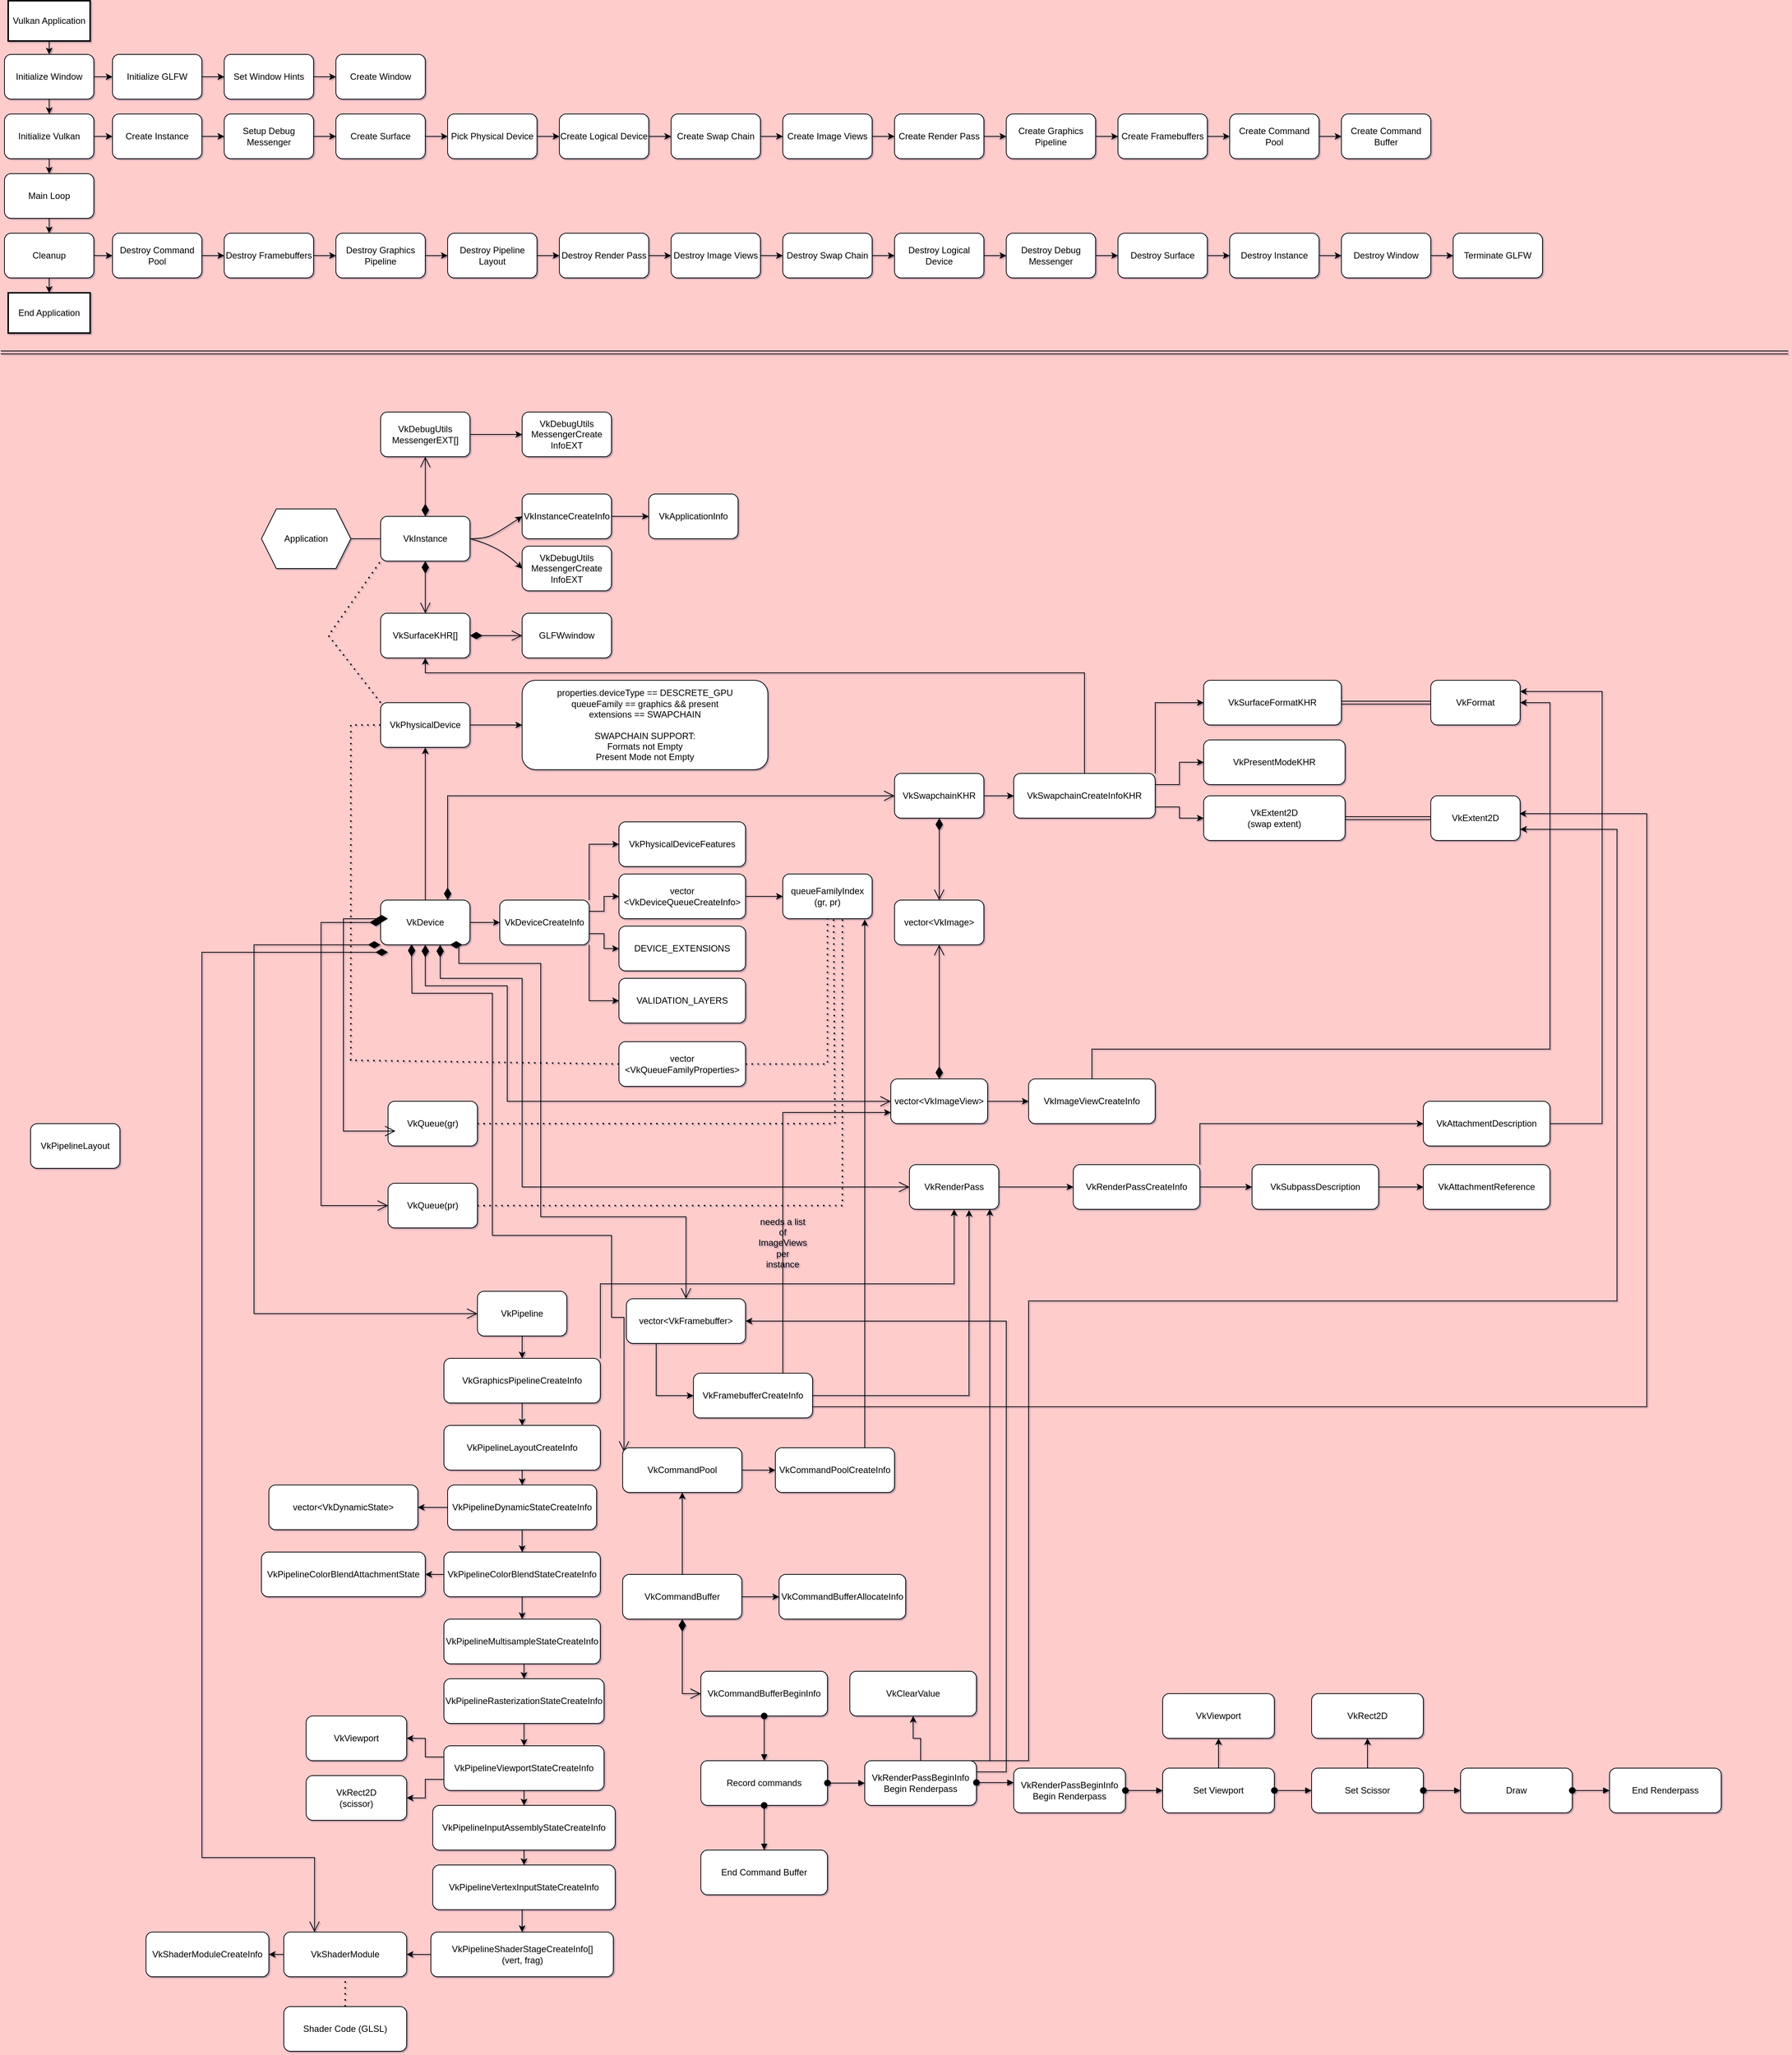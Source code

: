 <mxfile version="26.0.7">
  <diagram name="Page-1" id="efARjDcXvOc3rk5b5u3u">
    <mxGraphModel dx="1392" dy="761" grid="1" gridSize="10" guides="1" tooltips="1" connect="1" arrows="1" fold="1" page="1" pageScale="1" pageWidth="1200" pageHeight="1920" background="#FFCCCC" math="0" shadow="1">
      <root>
        <mxCell id="0" />
        <mxCell id="1" parent="0" />
        <mxCell id="PMzsmYmVDIkMxbADWyHm-15" style="edgeStyle=orthogonalEdgeStyle;rounded=0;orthogonalLoop=1;jettySize=auto;html=1;exitX=0.5;exitY=1;exitDx=0;exitDy=0;entryX=0.5;entryY=0;entryDx=0;entryDy=0;" parent="1" source="2" target="PMzsmYmVDIkMxbADWyHm-14" edge="1">
          <mxGeometry relative="1" as="geometry" />
        </mxCell>
        <mxCell id="2" value="Vulkan Application" style="whiteSpace=wrap;strokeWidth=2;" parent="1" vertex="1">
          <mxGeometry x="10" y="8" width="110" height="54" as="geometry" />
        </mxCell>
        <mxCell id="PMzsmYmVDIkMxbADWyHm-20" style="edgeStyle=orthogonalEdgeStyle;rounded=0;orthogonalLoop=1;jettySize=auto;html=1;exitX=0.5;exitY=1;exitDx=0;exitDy=0;entryX=0.5;entryY=0;entryDx=0;entryDy=0;" parent="1" source="PMzsmYmVDIkMxbADWyHm-14" target="PMzsmYmVDIkMxbADWyHm-16" edge="1">
          <mxGeometry relative="1" as="geometry" />
        </mxCell>
        <mxCell id="PMzsmYmVDIkMxbADWyHm-26" value="" style="edgeStyle=orthogonalEdgeStyle;rounded=0;orthogonalLoop=1;jettySize=auto;html=1;" parent="1" source="PMzsmYmVDIkMxbADWyHm-14" target="PMzsmYmVDIkMxbADWyHm-25" edge="1">
          <mxGeometry relative="1" as="geometry" />
        </mxCell>
        <mxCell id="PMzsmYmVDIkMxbADWyHm-14" value="Initialize Window" style="rounded=1;whiteSpace=wrap;html=1;" parent="1" vertex="1">
          <mxGeometry x="5" y="80" width="120" height="60" as="geometry" />
        </mxCell>
        <mxCell id="PMzsmYmVDIkMxbADWyHm-21" style="edgeStyle=orthogonalEdgeStyle;rounded=0;orthogonalLoop=1;jettySize=auto;html=1;exitX=0.5;exitY=1;exitDx=0;exitDy=0;entryX=0.5;entryY=0;entryDx=0;entryDy=0;" parent="1" source="PMzsmYmVDIkMxbADWyHm-16" target="PMzsmYmVDIkMxbADWyHm-17" edge="1">
          <mxGeometry relative="1" as="geometry" />
        </mxCell>
        <mxCell id="PMzsmYmVDIkMxbADWyHm-32" value="" style="edgeStyle=orthogonalEdgeStyle;rounded=0;orthogonalLoop=1;jettySize=auto;html=1;" parent="1" source="PMzsmYmVDIkMxbADWyHm-16" target="PMzsmYmVDIkMxbADWyHm-31" edge="1">
          <mxGeometry relative="1" as="geometry" />
        </mxCell>
        <mxCell id="PMzsmYmVDIkMxbADWyHm-16" value="Initialize Vulkan" style="rounded=1;whiteSpace=wrap;html=1;" parent="1" vertex="1">
          <mxGeometry x="5" y="160" width="120" height="60" as="geometry" />
        </mxCell>
        <mxCell id="PMzsmYmVDIkMxbADWyHm-22" style="edgeStyle=orthogonalEdgeStyle;rounded=0;orthogonalLoop=1;jettySize=auto;html=1;exitX=0.5;exitY=1;exitDx=0;exitDy=0;entryX=0.5;entryY=0;entryDx=0;entryDy=0;" parent="1" source="PMzsmYmVDIkMxbADWyHm-17" target="PMzsmYmVDIkMxbADWyHm-18" edge="1">
          <mxGeometry relative="1" as="geometry" />
        </mxCell>
        <mxCell id="PMzsmYmVDIkMxbADWyHm-17" value="Main Loop" style="rounded=1;whiteSpace=wrap;html=1;" parent="1" vertex="1">
          <mxGeometry x="5" y="240" width="120" height="60" as="geometry" />
        </mxCell>
        <mxCell id="PMzsmYmVDIkMxbADWyHm-23" style="edgeStyle=orthogonalEdgeStyle;rounded=0;orthogonalLoop=1;jettySize=auto;html=1;exitX=0.5;exitY=1;exitDx=0;exitDy=0;entryX=0.5;entryY=0;entryDx=0;entryDy=0;" parent="1" source="PMzsmYmVDIkMxbADWyHm-18" target="PMzsmYmVDIkMxbADWyHm-19" edge="1">
          <mxGeometry relative="1" as="geometry" />
        </mxCell>
        <mxCell id="-DVIFqUI-L6RLMSxtlsU-5" value="" style="edgeStyle=orthogonalEdgeStyle;rounded=0;orthogonalLoop=1;jettySize=auto;html=1;" edge="1" parent="1" source="PMzsmYmVDIkMxbADWyHm-18" target="-DVIFqUI-L6RLMSxtlsU-4">
          <mxGeometry relative="1" as="geometry" />
        </mxCell>
        <mxCell id="PMzsmYmVDIkMxbADWyHm-18" value="Cleanup" style="rounded=1;whiteSpace=wrap;html=1;" parent="1" vertex="1">
          <mxGeometry x="5" y="320" width="120" height="60" as="geometry" />
        </mxCell>
        <mxCell id="PMzsmYmVDIkMxbADWyHm-19" value="End Application" style="whiteSpace=wrap;strokeWidth=2;" parent="1" vertex="1">
          <mxGeometry x="10" y="400" width="110" height="54" as="geometry" />
        </mxCell>
        <mxCell id="PMzsmYmVDIkMxbADWyHm-28" value="" style="edgeStyle=orthogonalEdgeStyle;rounded=0;orthogonalLoop=1;jettySize=auto;html=1;" parent="1" source="PMzsmYmVDIkMxbADWyHm-25" target="PMzsmYmVDIkMxbADWyHm-27" edge="1">
          <mxGeometry relative="1" as="geometry" />
        </mxCell>
        <mxCell id="PMzsmYmVDIkMxbADWyHm-25" value="Initialize GLFW" style="whiteSpace=wrap;html=1;rounded=1;" parent="1" vertex="1">
          <mxGeometry x="150" y="80" width="120" height="60" as="geometry" />
        </mxCell>
        <mxCell id="PMzsmYmVDIkMxbADWyHm-30" value="" style="edgeStyle=orthogonalEdgeStyle;rounded=0;orthogonalLoop=1;jettySize=auto;html=1;" parent="1" source="PMzsmYmVDIkMxbADWyHm-27" target="PMzsmYmVDIkMxbADWyHm-29" edge="1">
          <mxGeometry relative="1" as="geometry" />
        </mxCell>
        <mxCell id="PMzsmYmVDIkMxbADWyHm-27" value="Set Window Hints" style="whiteSpace=wrap;html=1;rounded=1;" parent="1" vertex="1">
          <mxGeometry x="300" y="80" width="120" height="60" as="geometry" />
        </mxCell>
        <mxCell id="PMzsmYmVDIkMxbADWyHm-29" value="Create Window" style="whiteSpace=wrap;html=1;rounded=1;" parent="1" vertex="1">
          <mxGeometry x="450" y="80" width="120" height="60" as="geometry" />
        </mxCell>
        <mxCell id="PMzsmYmVDIkMxbADWyHm-34" value="" style="edgeStyle=orthogonalEdgeStyle;rounded=0;orthogonalLoop=1;jettySize=auto;html=1;" parent="1" source="PMzsmYmVDIkMxbADWyHm-31" target="PMzsmYmVDIkMxbADWyHm-33" edge="1">
          <mxGeometry relative="1" as="geometry" />
        </mxCell>
        <mxCell id="PMzsmYmVDIkMxbADWyHm-31" value="Create Instance" style="rounded=1;whiteSpace=wrap;html=1;" parent="1" vertex="1">
          <mxGeometry x="150" y="160" width="120" height="60" as="geometry" />
        </mxCell>
        <mxCell id="PMzsmYmVDIkMxbADWyHm-36" value="" style="edgeStyle=orthogonalEdgeStyle;rounded=0;orthogonalLoop=1;jettySize=auto;html=1;" parent="1" source="PMzsmYmVDIkMxbADWyHm-33" target="PMzsmYmVDIkMxbADWyHm-35" edge="1">
          <mxGeometry relative="1" as="geometry" />
        </mxCell>
        <mxCell id="PMzsmYmVDIkMxbADWyHm-33" value="Setup Debug Messenger" style="whiteSpace=wrap;html=1;rounded=1;" parent="1" vertex="1">
          <mxGeometry x="300" y="160" width="120" height="60" as="geometry" />
        </mxCell>
        <mxCell id="PMzsmYmVDIkMxbADWyHm-38" value="" style="edgeStyle=orthogonalEdgeStyle;rounded=0;orthogonalLoop=1;jettySize=auto;html=1;" parent="1" source="PMzsmYmVDIkMxbADWyHm-35" target="PMzsmYmVDIkMxbADWyHm-37" edge="1">
          <mxGeometry relative="1" as="geometry" />
        </mxCell>
        <mxCell id="PMzsmYmVDIkMxbADWyHm-35" value="Create Surface" style="whiteSpace=wrap;html=1;rounded=1;" parent="1" vertex="1">
          <mxGeometry x="450" y="160" width="120" height="60" as="geometry" />
        </mxCell>
        <mxCell id="PMzsmYmVDIkMxbADWyHm-40" value="" style="edgeStyle=orthogonalEdgeStyle;rounded=0;orthogonalLoop=1;jettySize=auto;html=1;" parent="1" source="PMzsmYmVDIkMxbADWyHm-37" target="PMzsmYmVDIkMxbADWyHm-39" edge="1">
          <mxGeometry relative="1" as="geometry" />
        </mxCell>
        <mxCell id="PMzsmYmVDIkMxbADWyHm-37" value="Pick Physical Device" style="whiteSpace=wrap;html=1;rounded=1;" parent="1" vertex="1">
          <mxGeometry x="600" y="160" width="120" height="60" as="geometry" />
        </mxCell>
        <mxCell id="PMzsmYmVDIkMxbADWyHm-42" value="" style="edgeStyle=orthogonalEdgeStyle;rounded=0;orthogonalLoop=1;jettySize=auto;html=1;" parent="1" source="PMzsmYmVDIkMxbADWyHm-39" target="PMzsmYmVDIkMxbADWyHm-41" edge="1">
          <mxGeometry relative="1" as="geometry" />
        </mxCell>
        <mxCell id="PMzsmYmVDIkMxbADWyHm-39" value="Create Logical Device" style="whiteSpace=wrap;html=1;rounded=1;" parent="1" vertex="1">
          <mxGeometry x="750" y="160" width="120" height="60" as="geometry" />
        </mxCell>
        <mxCell id="PMzsmYmVDIkMxbADWyHm-44" value="" style="edgeStyle=orthogonalEdgeStyle;rounded=0;orthogonalLoop=1;jettySize=auto;html=1;" parent="1" source="PMzsmYmVDIkMxbADWyHm-41" target="PMzsmYmVDIkMxbADWyHm-43" edge="1">
          <mxGeometry relative="1" as="geometry" />
        </mxCell>
        <mxCell id="PMzsmYmVDIkMxbADWyHm-41" value="Create Swap Chain" style="whiteSpace=wrap;html=1;rounded=1;" parent="1" vertex="1">
          <mxGeometry x="900" y="160" width="120" height="60" as="geometry" />
        </mxCell>
        <mxCell id="PMzsmYmVDIkMxbADWyHm-46" value="" style="edgeStyle=orthogonalEdgeStyle;rounded=0;orthogonalLoop=1;jettySize=auto;html=1;" parent="1" source="PMzsmYmVDIkMxbADWyHm-43" target="PMzsmYmVDIkMxbADWyHm-45" edge="1">
          <mxGeometry relative="1" as="geometry" />
        </mxCell>
        <mxCell id="PMzsmYmVDIkMxbADWyHm-43" value="Create Image Views" style="whiteSpace=wrap;html=1;rounded=1;" parent="1" vertex="1">
          <mxGeometry x="1050" y="160" width="120" height="60" as="geometry" />
        </mxCell>
        <mxCell id="PMzsmYmVDIkMxbADWyHm-48" value="" style="edgeStyle=orthogonalEdgeStyle;rounded=0;orthogonalLoop=1;jettySize=auto;html=1;" parent="1" source="PMzsmYmVDIkMxbADWyHm-45" target="PMzsmYmVDIkMxbADWyHm-47" edge="1">
          <mxGeometry relative="1" as="geometry" />
        </mxCell>
        <mxCell id="PMzsmYmVDIkMxbADWyHm-45" value="Create Render Pass" style="whiteSpace=wrap;html=1;rounded=1;" parent="1" vertex="1">
          <mxGeometry x="1200" y="160" width="120" height="60" as="geometry" />
        </mxCell>
        <mxCell id="ZnzlMDfbqnj6RTHBl79q-8" value="" style="edgeStyle=orthogonalEdgeStyle;rounded=0;orthogonalLoop=1;jettySize=auto;html=1;" parent="1" source="PMzsmYmVDIkMxbADWyHm-47" target="ZnzlMDfbqnj6RTHBl79q-7" edge="1">
          <mxGeometry relative="1" as="geometry" />
        </mxCell>
        <mxCell id="PMzsmYmVDIkMxbADWyHm-47" value="Create Graphics Pipeline" style="whiteSpace=wrap;html=1;rounded=1;" parent="1" vertex="1">
          <mxGeometry x="1350" y="160" width="120" height="60" as="geometry" />
        </mxCell>
        <mxCell id="PMzsmYmVDIkMxbADWyHm-54" value="" style="edgeStyle=orthogonalEdgeStyle;rounded=0;orthogonalLoop=1;jettySize=auto;html=1;" parent="1" source="PMzsmYmVDIkMxbADWyHm-51" target="PMzsmYmVDIkMxbADWyHm-53" edge="1">
          <mxGeometry relative="1" as="geometry" />
        </mxCell>
        <mxCell id="PMzsmYmVDIkMxbADWyHm-51" value="Destroy Graphics Pipeline" style="whiteSpace=wrap;html=1;rounded=1;" parent="1" vertex="1">
          <mxGeometry x="450" y="320" width="120" height="60" as="geometry" />
        </mxCell>
        <mxCell id="PMzsmYmVDIkMxbADWyHm-56" value="" style="edgeStyle=orthogonalEdgeStyle;rounded=0;orthogonalLoop=1;jettySize=auto;html=1;" parent="1" source="PMzsmYmVDIkMxbADWyHm-53" target="PMzsmYmVDIkMxbADWyHm-55" edge="1">
          <mxGeometry relative="1" as="geometry" />
        </mxCell>
        <mxCell id="PMzsmYmVDIkMxbADWyHm-53" value="Destroy Pipeline Layout" style="whiteSpace=wrap;html=1;rounded=1;" parent="1" vertex="1">
          <mxGeometry x="600" y="320" width="120" height="60" as="geometry" />
        </mxCell>
        <mxCell id="PMzsmYmVDIkMxbADWyHm-58" value="" style="edgeStyle=orthogonalEdgeStyle;rounded=0;orthogonalLoop=1;jettySize=auto;html=1;" parent="1" source="PMzsmYmVDIkMxbADWyHm-55" target="PMzsmYmVDIkMxbADWyHm-57" edge="1">
          <mxGeometry relative="1" as="geometry" />
        </mxCell>
        <mxCell id="PMzsmYmVDIkMxbADWyHm-55" value="Destroy Render Pass" style="whiteSpace=wrap;html=1;rounded=1;" parent="1" vertex="1">
          <mxGeometry x="750" y="320" width="120" height="60" as="geometry" />
        </mxCell>
        <mxCell id="PMzsmYmVDIkMxbADWyHm-60" value="" style="edgeStyle=orthogonalEdgeStyle;rounded=0;orthogonalLoop=1;jettySize=auto;html=1;" parent="1" source="PMzsmYmVDIkMxbADWyHm-57" target="PMzsmYmVDIkMxbADWyHm-59" edge="1">
          <mxGeometry relative="1" as="geometry" />
        </mxCell>
        <mxCell id="PMzsmYmVDIkMxbADWyHm-57" value="Destroy Image Views" style="whiteSpace=wrap;html=1;rounded=1;" parent="1" vertex="1">
          <mxGeometry x="900" y="320" width="120" height="60" as="geometry" />
        </mxCell>
        <mxCell id="PMzsmYmVDIkMxbADWyHm-62" value="" style="edgeStyle=orthogonalEdgeStyle;rounded=0;orthogonalLoop=1;jettySize=auto;html=1;" parent="1" source="PMzsmYmVDIkMxbADWyHm-59" target="PMzsmYmVDIkMxbADWyHm-61" edge="1">
          <mxGeometry relative="1" as="geometry" />
        </mxCell>
        <mxCell id="PMzsmYmVDIkMxbADWyHm-59" value="Destroy Swap Chain" style="whiteSpace=wrap;html=1;rounded=1;" parent="1" vertex="1">
          <mxGeometry x="1050" y="320" width="120" height="60" as="geometry" />
        </mxCell>
        <mxCell id="PMzsmYmVDIkMxbADWyHm-64" value="" style="edgeStyle=orthogonalEdgeStyle;rounded=0;orthogonalLoop=1;jettySize=auto;html=1;" parent="1" source="PMzsmYmVDIkMxbADWyHm-61" target="PMzsmYmVDIkMxbADWyHm-63" edge="1">
          <mxGeometry relative="1" as="geometry" />
        </mxCell>
        <mxCell id="PMzsmYmVDIkMxbADWyHm-61" value="Destroy Logical Device" style="whiteSpace=wrap;html=1;rounded=1;" parent="1" vertex="1">
          <mxGeometry x="1200" y="320" width="120" height="60" as="geometry" />
        </mxCell>
        <mxCell id="PMzsmYmVDIkMxbADWyHm-66" value="" style="edgeStyle=orthogonalEdgeStyle;rounded=0;orthogonalLoop=1;jettySize=auto;html=1;" parent="1" source="PMzsmYmVDIkMxbADWyHm-63" target="PMzsmYmVDIkMxbADWyHm-65" edge="1">
          <mxGeometry relative="1" as="geometry" />
        </mxCell>
        <mxCell id="PMzsmYmVDIkMxbADWyHm-63" value="Destroy Debug Messenger" style="whiteSpace=wrap;html=1;rounded=1;" parent="1" vertex="1">
          <mxGeometry x="1350" y="320" width="120" height="60" as="geometry" />
        </mxCell>
        <mxCell id="PMzsmYmVDIkMxbADWyHm-68" value="" style="edgeStyle=orthogonalEdgeStyle;rounded=0;orthogonalLoop=1;jettySize=auto;html=1;" parent="1" source="PMzsmYmVDIkMxbADWyHm-65" target="PMzsmYmVDIkMxbADWyHm-67" edge="1">
          <mxGeometry relative="1" as="geometry" />
        </mxCell>
        <mxCell id="PMzsmYmVDIkMxbADWyHm-65" value="Destroy Surface" style="whiteSpace=wrap;html=1;rounded=1;" parent="1" vertex="1">
          <mxGeometry x="1500" y="320" width="120" height="60" as="geometry" />
        </mxCell>
        <mxCell id="PMzsmYmVDIkMxbADWyHm-70" value="" style="edgeStyle=orthogonalEdgeStyle;rounded=0;orthogonalLoop=1;jettySize=auto;html=1;" parent="1" source="PMzsmYmVDIkMxbADWyHm-67" target="PMzsmYmVDIkMxbADWyHm-69" edge="1">
          <mxGeometry relative="1" as="geometry" />
        </mxCell>
        <mxCell id="PMzsmYmVDIkMxbADWyHm-67" value="Destroy Instance" style="whiteSpace=wrap;html=1;rounded=1;" parent="1" vertex="1">
          <mxGeometry x="1650" y="320" width="120" height="60" as="geometry" />
        </mxCell>
        <mxCell id="PMzsmYmVDIkMxbADWyHm-72" value="" style="edgeStyle=orthogonalEdgeStyle;rounded=0;orthogonalLoop=1;jettySize=auto;html=1;" parent="1" source="PMzsmYmVDIkMxbADWyHm-69" target="PMzsmYmVDIkMxbADWyHm-71" edge="1">
          <mxGeometry relative="1" as="geometry" />
        </mxCell>
        <mxCell id="PMzsmYmVDIkMxbADWyHm-69" value="Destroy Window" style="whiteSpace=wrap;html=1;rounded=1;" parent="1" vertex="1">
          <mxGeometry x="1800" y="320" width="120" height="60" as="geometry" />
        </mxCell>
        <mxCell id="PMzsmYmVDIkMxbADWyHm-71" value="Terminate GLFW" style="whiteSpace=wrap;html=1;rounded=1;" parent="1" vertex="1">
          <mxGeometry x="1950" y="320" width="120" height="60" as="geometry" />
        </mxCell>
        <mxCell id="PMzsmYmVDIkMxbADWyHm-74" value="" style="shape=link;html=1;rounded=0;" parent="1" edge="1">
          <mxGeometry width="100" relative="1" as="geometry">
            <mxPoint y="480" as="sourcePoint" />
            <mxPoint x="2400" y="480" as="targetPoint" />
          </mxGeometry>
        </mxCell>
        <mxCell id="PMzsmYmVDIkMxbADWyHm-77" value="Application" style="shape=hexagon;perimeter=hexagonPerimeter2;whiteSpace=wrap;html=1;fixedSize=1;" parent="1" vertex="1">
          <mxGeometry x="350" y="690" width="120" height="80" as="geometry" />
        </mxCell>
        <mxCell id="PMzsmYmVDIkMxbADWyHm-78" value="GLFWwindow" style="rounded=1;whiteSpace=wrap;html=1;" parent="1" vertex="1">
          <mxGeometry x="700" y="830" width="120" height="60" as="geometry" />
        </mxCell>
        <mxCell id="PMzsmYmVDIkMxbADWyHm-80" value="VkInstance" style="rounded=1;whiteSpace=wrap;html=1;" parent="1" vertex="1">
          <mxGeometry x="510" y="700" width="120" height="60" as="geometry" />
        </mxCell>
        <mxCell id="PMzsmYmVDIkMxbADWyHm-81" value="VkApplicationInfo" style="rounded=1;whiteSpace=wrap;html=1;" parent="1" vertex="1">
          <mxGeometry x="870" y="670" width="120" height="60" as="geometry" />
        </mxCell>
        <mxCell id="PMzsmYmVDIkMxbADWyHm-82" value="VkPipelineLayout" style="rounded=1;whiteSpace=wrap;html=1;" parent="1" vertex="1">
          <mxGeometry x="40" y="1515" width="120" height="60" as="geometry" />
        </mxCell>
        <mxCell id="PMzsmYmVDIkMxbADWyHm-85" value="VkQueue(pr)" style="rounded=1;whiteSpace=wrap;html=1;" parent="1" vertex="1">
          <mxGeometry x="520" y="1595" width="120" height="60" as="geometry" />
        </mxCell>
        <mxCell id="PMzsmYmVDIkMxbADWyHm-132" style="edgeStyle=orthogonalEdgeStyle;rounded=0;orthogonalLoop=1;jettySize=auto;html=1;exitX=0.5;exitY=0;exitDx=0;exitDy=0;entryX=0.5;entryY=1;entryDx=0;entryDy=0;" parent="1" source="PMzsmYmVDIkMxbADWyHm-86" target="PMzsmYmVDIkMxbADWyHm-88" edge="1">
          <mxGeometry relative="1" as="geometry" />
        </mxCell>
        <mxCell id="PMzsmYmVDIkMxbADWyHm-134" style="edgeStyle=orthogonalEdgeStyle;rounded=0;orthogonalLoop=1;jettySize=auto;html=1;entryX=0;entryY=0.5;entryDx=0;entryDy=0;" parent="1" source="PMzsmYmVDIkMxbADWyHm-86" target="PMzsmYmVDIkMxbADWyHm-133" edge="1">
          <mxGeometry relative="1" as="geometry" />
        </mxCell>
        <mxCell id="PMzsmYmVDIkMxbADWyHm-86" value="VkDevice" style="rounded=1;whiteSpace=wrap;html=1;" parent="1" vertex="1">
          <mxGeometry x="510" y="1215" width="120" height="60" as="geometry" />
        </mxCell>
        <mxCell id="PMzsmYmVDIkMxbADWyHm-198" style="edgeStyle=orthogonalEdgeStyle;rounded=0;orthogonalLoop=1;jettySize=auto;html=1;exitX=1;exitY=0.5;exitDx=0;exitDy=0;entryX=0;entryY=0.5;entryDx=0;entryDy=0;" parent="1" source="PMzsmYmVDIkMxbADWyHm-87" target="PMzsmYmVDIkMxbADWyHm-195" edge="1">
          <mxGeometry relative="1" as="geometry" />
        </mxCell>
        <mxCell id="PMzsmYmVDIkMxbADWyHm-87" value="VkRenderPass" style="rounded=1;whiteSpace=wrap;html=1;" parent="1" vertex="1">
          <mxGeometry x="1220" y="1570" width="120" height="60" as="geometry" />
        </mxCell>
        <mxCell id="PMzsmYmVDIkMxbADWyHm-126" value="" style="edgeStyle=orthogonalEdgeStyle;rounded=0;orthogonalLoop=1;jettySize=auto;html=1;" parent="1" source="PMzsmYmVDIkMxbADWyHm-88" target="PMzsmYmVDIkMxbADWyHm-125" edge="1">
          <mxGeometry relative="1" as="geometry" />
        </mxCell>
        <mxCell id="PMzsmYmVDIkMxbADWyHm-88" value="VkPhysicalDevice" style="rounded=1;whiteSpace=wrap;html=1;" parent="1" vertex="1">
          <mxGeometry x="510" y="950" width="120" height="60" as="geometry" />
        </mxCell>
        <mxCell id="PMzsmYmVDIkMxbADWyHm-89" value="VkExtent2D" style="rounded=1;whiteSpace=wrap;html=1;" parent="1" vertex="1">
          <mxGeometry x="1920" y="1075" width="120" height="60" as="geometry" />
        </mxCell>
        <mxCell id="PMzsmYmVDIkMxbADWyHm-90" value="VkDebugUtils&lt;div&gt;MessengerEXT[]&lt;/div&gt;" style="rounded=1;whiteSpace=wrap;html=1;" parent="1" vertex="1">
          <mxGeometry x="510" y="560" width="120" height="60" as="geometry" />
        </mxCell>
        <mxCell id="PMzsmYmVDIkMxbADWyHm-91" value="VkSurfaceKHR[]" style="rounded=1;whiteSpace=wrap;html=1;" parent="1" vertex="1">
          <mxGeometry x="510" y="830" width="120" height="60" as="geometry" />
        </mxCell>
        <mxCell id="PMzsmYmVDIkMxbADWyHm-92" value="vector&amp;lt;VkImage&amp;gt;" style="rounded=1;whiteSpace=wrap;html=1;" parent="1" vertex="1">
          <mxGeometry x="1200" y="1215" width="120" height="60" as="geometry" />
        </mxCell>
        <mxCell id="PMzsmYmVDIkMxbADWyHm-93" value="VkFormat" style="rounded=1;whiteSpace=wrap;html=1;" parent="1" vertex="1">
          <mxGeometry x="1920" y="920" width="120" height="60" as="geometry" />
        </mxCell>
        <mxCell id="PMzsmYmVDIkMxbADWyHm-94" value="VkQueue(gr)" style="rounded=1;whiteSpace=wrap;html=1;" parent="1" vertex="1">
          <mxGeometry x="520" y="1485" width="120" height="60" as="geometry" />
        </mxCell>
        <mxCell id="PMzsmYmVDIkMxbADWyHm-206" style="edgeStyle=orthogonalEdgeStyle;rounded=0;orthogonalLoop=1;jettySize=auto;html=1;entryX=0.5;entryY=0;entryDx=0;entryDy=0;" parent="1" source="PMzsmYmVDIkMxbADWyHm-95" target="PMzsmYmVDIkMxbADWyHm-205" edge="1">
          <mxGeometry relative="1" as="geometry" />
        </mxCell>
        <mxCell id="PMzsmYmVDIkMxbADWyHm-95" value="VkPipeline" style="rounded=1;whiteSpace=wrap;html=1;" parent="1" vertex="1">
          <mxGeometry x="640" y="1740" width="120" height="60" as="geometry" />
        </mxCell>
        <mxCell id="PMzsmYmVDIkMxbADWyHm-101" style="edgeStyle=orthogonalEdgeStyle;rounded=0;orthogonalLoop=1;jettySize=auto;html=1;exitX=1;exitY=0.5;exitDx=0;exitDy=0;entryX=0;entryY=0.5;entryDx=0;entryDy=0;" parent="1" source="PMzsmYmVDIkMxbADWyHm-96" target="PMzsmYmVDIkMxbADWyHm-81" edge="1">
          <mxGeometry relative="1" as="geometry" />
        </mxCell>
        <mxCell id="PMzsmYmVDIkMxbADWyHm-96" value="VkInstanceCreateInfo" style="rounded=1;whiteSpace=wrap;html=1;" parent="1" vertex="1">
          <mxGeometry x="700" y="670" width="120" height="60" as="geometry" />
        </mxCell>
        <mxCell id="PMzsmYmVDIkMxbADWyHm-103" value="" style="curved=1;endArrow=classic;html=1;rounded=0;exitX=1;exitY=0.5;exitDx=0;exitDy=0;entryX=0;entryY=0.5;entryDx=0;entryDy=0;" parent="1" source="PMzsmYmVDIkMxbADWyHm-80" target="PMzsmYmVDIkMxbADWyHm-96" edge="1">
          <mxGeometry width="50" height="50" relative="1" as="geometry">
            <mxPoint x="800" y="960" as="sourcePoint" />
            <mxPoint x="850" y="910" as="targetPoint" />
            <Array as="points">
              <mxPoint x="650" y="730" />
              <mxPoint x="670" y="720" />
            </Array>
          </mxGeometry>
        </mxCell>
        <mxCell id="PMzsmYmVDIkMxbADWyHm-104" value="VkDebugUtils&lt;div&gt;MessengerCreate&lt;/div&gt;&lt;div&gt;InfoEXT&lt;/div&gt;" style="rounded=1;whiteSpace=wrap;html=1;" parent="1" vertex="1">
          <mxGeometry x="700" y="740" width="120" height="60" as="geometry" />
        </mxCell>
        <mxCell id="PMzsmYmVDIkMxbADWyHm-105" value="" style="curved=1;endArrow=classic;html=1;rounded=0;exitX=1;exitY=0.5;exitDx=0;exitDy=0;entryX=0;entryY=0.5;entryDx=0;entryDy=0;" parent="1" source="PMzsmYmVDIkMxbADWyHm-80" target="PMzsmYmVDIkMxbADWyHm-104" edge="1">
          <mxGeometry width="50" height="50" relative="1" as="geometry">
            <mxPoint x="700" y="890" as="sourcePoint" />
            <mxPoint x="750" y="840" as="targetPoint" />
            <Array as="points">
              <mxPoint x="670" y="740" />
            </Array>
          </mxGeometry>
        </mxCell>
        <mxCell id="PMzsmYmVDIkMxbADWyHm-106" value="VkDebugUtils&lt;div&gt;MessengerCreate&lt;/div&gt;&lt;div&gt;InfoEXT&lt;/div&gt;" style="rounded=1;whiteSpace=wrap;html=1;" parent="1" vertex="1">
          <mxGeometry x="700" y="560" width="120" height="60" as="geometry" />
        </mxCell>
        <mxCell id="PMzsmYmVDIkMxbADWyHm-107" value="" style="curved=1;endArrow=classic;html=1;rounded=0;entryX=0;entryY=0.5;entryDx=0;entryDy=0;exitX=1;exitY=0.5;exitDx=0;exitDy=0;" parent="1" source="PMzsmYmVDIkMxbADWyHm-90" target="PMzsmYmVDIkMxbADWyHm-106" edge="1">
          <mxGeometry width="50" height="50" relative="1" as="geometry">
            <mxPoint x="660" y="900" as="sourcePoint" />
            <mxPoint x="860" y="905" as="targetPoint" />
            <Array as="points" />
          </mxGeometry>
        </mxCell>
        <mxCell id="PMzsmYmVDIkMxbADWyHm-110" value="" style="endArrow=open;html=1;endSize=12;startArrow=diamondThin;startSize=14;startFill=1;edgeStyle=orthogonalEdgeStyle;align=left;verticalAlign=bottom;rounded=0;exitX=0.5;exitY=0;exitDx=0;exitDy=0;entryX=0.5;entryY=1;entryDx=0;entryDy=0;" parent="1" source="PMzsmYmVDIkMxbADWyHm-80" target="PMzsmYmVDIkMxbADWyHm-90" edge="1">
          <mxGeometry x="-1" y="22" relative="1" as="geometry">
            <mxPoint x="559.41" y="830" as="sourcePoint" />
            <mxPoint x="559" y="740" as="targetPoint" />
            <Array as="points">
              <mxPoint x="570" y="650" />
              <mxPoint x="570" y="650" />
            </Array>
            <mxPoint x="-10" y="2" as="offset" />
          </mxGeometry>
        </mxCell>
        <mxCell id="PMzsmYmVDIkMxbADWyHm-111" value="&lt;div&gt;&lt;br&gt;&lt;/div&gt;" style="edgeLabel;html=1;align=center;verticalAlign=middle;resizable=0;points=[];" parent="PMzsmYmVDIkMxbADWyHm-110" vertex="1" connectable="0">
          <mxGeometry x="-0.982" y="14" relative="1" as="geometry">
            <mxPoint as="offset" />
          </mxGeometry>
        </mxCell>
        <mxCell id="PMzsmYmVDIkMxbADWyHm-115" value="" style="endArrow=open;html=1;endSize=12;startArrow=diamondThin;startSize=14;startFill=1;edgeStyle=orthogonalEdgeStyle;align=left;verticalAlign=bottom;rounded=0;exitX=0.5;exitY=1;exitDx=0;exitDy=0;entryX=0.5;entryY=0;entryDx=0;entryDy=0;" parent="1" source="PMzsmYmVDIkMxbADWyHm-80" target="PMzsmYmVDIkMxbADWyHm-91" edge="1">
          <mxGeometry x="-1" y="22" relative="1" as="geometry">
            <mxPoint x="500" y="960" as="sourcePoint" />
            <mxPoint x="500" y="880" as="targetPoint" />
            <Array as="points">
              <mxPoint x="570" y="830" />
              <mxPoint x="570" y="830" />
            </Array>
            <mxPoint x="-10" y="2" as="offset" />
          </mxGeometry>
        </mxCell>
        <mxCell id="PMzsmYmVDIkMxbADWyHm-116" value="&lt;div&gt;&lt;br&gt;&lt;/div&gt;" style="edgeLabel;html=1;align=center;verticalAlign=middle;resizable=0;points=[];" parent="PMzsmYmVDIkMxbADWyHm-115" vertex="1" connectable="0">
          <mxGeometry x="-0.982" y="14" relative="1" as="geometry">
            <mxPoint as="offset" />
          </mxGeometry>
        </mxCell>
        <mxCell id="PMzsmYmVDIkMxbADWyHm-121" value="" style="endArrow=open;html=1;endSize=12;startArrow=diamondThin;startSize=14;startFill=1;edgeStyle=orthogonalEdgeStyle;align=left;verticalAlign=bottom;rounded=0;entryX=0;entryY=0.5;entryDx=0;entryDy=0;exitX=1;exitY=0.5;exitDx=0;exitDy=0;" parent="1" source="PMzsmYmVDIkMxbADWyHm-91" target="PMzsmYmVDIkMxbADWyHm-78" edge="1">
          <mxGeometry x="-1" y="22" relative="1" as="geometry">
            <mxPoint x="660" y="920" as="sourcePoint" />
            <mxPoint x="590" y="850" as="targetPoint" />
            <Array as="points">
              <mxPoint x="680" y="860" />
              <mxPoint x="680" y="860" />
            </Array>
            <mxPoint x="-10" y="2" as="offset" />
          </mxGeometry>
        </mxCell>
        <mxCell id="PMzsmYmVDIkMxbADWyHm-122" value="&lt;div&gt;&lt;br&gt;&lt;/div&gt;" style="edgeLabel;html=1;align=center;verticalAlign=middle;resizable=0;points=[];" parent="PMzsmYmVDIkMxbADWyHm-121" vertex="1" connectable="0">
          <mxGeometry x="-0.982" y="14" relative="1" as="geometry">
            <mxPoint as="offset" />
          </mxGeometry>
        </mxCell>
        <mxCell id="PMzsmYmVDIkMxbADWyHm-124" value="" style="endArrow=none;html=1;rounded=0;entryX=0;entryY=0.5;entryDx=0;entryDy=0;exitX=1;exitY=0.5;exitDx=0;exitDy=0;" parent="1" source="PMzsmYmVDIkMxbADWyHm-77" target="PMzsmYmVDIkMxbADWyHm-80" edge="1">
          <mxGeometry width="50" height="50" relative="1" as="geometry">
            <mxPoint x="560" y="830" as="sourcePoint" />
            <mxPoint x="610" y="780" as="targetPoint" />
            <Array as="points" />
          </mxGeometry>
        </mxCell>
        <mxCell id="PMzsmYmVDIkMxbADWyHm-125" value="properties.deviceType&amp;nbsp;&lt;span style=&quot;background-color: transparent; color: light-dark(rgb(0, 0, 0), rgb(255, 255, 255));&quot;&gt;==&amp;nbsp;&lt;/span&gt;&lt;span style=&quot;background-color: transparent; color: light-dark(rgb(0, 0, 0), rgb(255, 255, 255));&quot;&gt;DESCRETE_GPU&lt;/span&gt;&lt;div&gt;&lt;span style=&quot;background-color: transparent; color: light-dark(rgb(0, 0, 0), rgb(255, 255, 255));&quot;&gt;queueFamily == graphics &amp;amp;&amp;amp; present&lt;/span&gt;&lt;/div&gt;&lt;div&gt;&lt;span style=&quot;background-color: transparent; color: light-dark(rgb(0, 0, 0), rgb(255, 255, 255));&quot;&gt;extensions == SWAPCHAIN&lt;/span&gt;&lt;/div&gt;&lt;div&gt;&lt;span style=&quot;background-color: transparent; color: light-dark(rgb(0, 0, 0), rgb(255, 255, 255));&quot;&gt;&lt;br&gt;&lt;/span&gt;&lt;/div&gt;&lt;div&gt;&lt;span style=&quot;background-color: transparent; color: light-dark(rgb(0, 0, 0), rgb(255, 255, 255));&quot;&gt;SWAPCHAIN SUPPORT:&lt;/span&gt;&lt;/div&gt;&lt;div&gt;&lt;span style=&quot;background-color: transparent; color: light-dark(rgb(0, 0, 0), rgb(255, 255, 255));&quot;&gt;Formats not Empty&lt;/span&gt;&lt;/div&gt;&lt;div&gt;&lt;span style=&quot;background-color: transparent; color: light-dark(rgb(0, 0, 0), rgb(255, 255, 255));&quot;&gt;Present Mode not Empty&lt;/span&gt;&lt;/div&gt;" style="whiteSpace=wrap;html=1;rounded=1;" parent="1" vertex="1">
          <mxGeometry x="700" y="920" width="330" height="120" as="geometry" />
        </mxCell>
        <mxCell id="PMzsmYmVDIkMxbADWyHm-131" value="" style="endArrow=none;dashed=1;html=1;dashPattern=1 3;strokeWidth=2;rounded=0;entryX=0;entryY=1;entryDx=0;entryDy=0;exitX=0;exitY=0;exitDx=0;exitDy=0;" parent="1" source="PMzsmYmVDIkMxbADWyHm-88" target="PMzsmYmVDIkMxbADWyHm-80" edge="1">
          <mxGeometry width="50" height="50" relative="1" as="geometry">
            <mxPoint x="870" y="1150" as="sourcePoint" />
            <mxPoint x="920" y="1100" as="targetPoint" />
            <Array as="points">
              <mxPoint x="440" y="860" />
            </Array>
          </mxGeometry>
        </mxCell>
        <mxCell id="PMzsmYmVDIkMxbADWyHm-141" style="edgeStyle=orthogonalEdgeStyle;rounded=0;orthogonalLoop=1;jettySize=auto;html=1;exitX=1;exitY=0;exitDx=0;exitDy=0;entryX=0;entryY=0.5;entryDx=0;entryDy=0;" parent="1" source="PMzsmYmVDIkMxbADWyHm-133" target="PMzsmYmVDIkMxbADWyHm-135" edge="1">
          <mxGeometry relative="1" as="geometry" />
        </mxCell>
        <mxCell id="PMzsmYmVDIkMxbADWyHm-142" style="edgeStyle=orthogonalEdgeStyle;rounded=0;orthogonalLoop=1;jettySize=auto;html=1;exitX=1;exitY=0.25;exitDx=0;exitDy=0;entryX=0;entryY=0.5;entryDx=0;entryDy=0;" parent="1" source="PMzsmYmVDIkMxbADWyHm-133" target="PMzsmYmVDIkMxbADWyHm-136" edge="1">
          <mxGeometry relative="1" as="geometry" />
        </mxCell>
        <mxCell id="PMzsmYmVDIkMxbADWyHm-143" style="edgeStyle=orthogonalEdgeStyle;rounded=0;orthogonalLoop=1;jettySize=auto;html=1;exitX=1;exitY=0.75;exitDx=0;exitDy=0;entryX=0;entryY=0.5;entryDx=0;entryDy=0;" parent="1" source="PMzsmYmVDIkMxbADWyHm-133" target="PMzsmYmVDIkMxbADWyHm-137" edge="1">
          <mxGeometry relative="1" as="geometry" />
        </mxCell>
        <mxCell id="PMzsmYmVDIkMxbADWyHm-144" style="edgeStyle=orthogonalEdgeStyle;rounded=0;orthogonalLoop=1;jettySize=auto;html=1;exitX=1;exitY=1;exitDx=0;exitDy=0;entryX=0;entryY=0.5;entryDx=0;entryDy=0;" parent="1" source="PMzsmYmVDIkMxbADWyHm-133" target="PMzsmYmVDIkMxbADWyHm-138" edge="1">
          <mxGeometry relative="1" as="geometry" />
        </mxCell>
        <mxCell id="PMzsmYmVDIkMxbADWyHm-133" value="VkDeviceCreateInfo" style="rounded=1;whiteSpace=wrap;html=1;" parent="1" vertex="1">
          <mxGeometry x="670" y="1215" width="120" height="60" as="geometry" />
        </mxCell>
        <mxCell id="PMzsmYmVDIkMxbADWyHm-135" value="VkPhysicalDevice&lt;span style=&quot;background-color: transparent; color: light-dark(rgb(0, 0, 0), rgb(255, 255, 255));&quot;&gt;Features&lt;/span&gt;" style="rounded=1;whiteSpace=wrap;html=1;" parent="1" vertex="1">
          <mxGeometry x="830" y="1110" width="170" height="60" as="geometry" />
        </mxCell>
        <mxCell id="PMzsmYmVDIkMxbADWyHm-148" style="edgeStyle=orthogonalEdgeStyle;rounded=0;orthogonalLoop=1;jettySize=auto;html=1;exitX=1;exitY=0.5;exitDx=0;exitDy=0;entryX=0;entryY=0.5;entryDx=0;entryDy=0;" parent="1" source="PMzsmYmVDIkMxbADWyHm-136" target="PMzsmYmVDIkMxbADWyHm-147" edge="1">
          <mxGeometry relative="1" as="geometry" />
        </mxCell>
        <mxCell id="PMzsmYmVDIkMxbADWyHm-136" value="vector&lt;div&gt;&amp;lt;VkDeviceQueueCreateInfo&amp;gt;&lt;/div&gt;" style="rounded=1;whiteSpace=wrap;html=1;" parent="1" vertex="1">
          <mxGeometry x="830" y="1180" width="170" height="60" as="geometry" />
        </mxCell>
        <mxCell id="PMzsmYmVDIkMxbADWyHm-137" value="DEVICE_EXTENSIONS" style="rounded=1;whiteSpace=wrap;html=1;" parent="1" vertex="1">
          <mxGeometry x="830" y="1250" width="170" height="60" as="geometry" />
        </mxCell>
        <mxCell id="PMzsmYmVDIkMxbADWyHm-138" value="VALIDATION_LAYERS" style="rounded=1;whiteSpace=wrap;html=1;" parent="1" vertex="1">
          <mxGeometry x="830" y="1320" width="170" height="60" as="geometry" />
        </mxCell>
        <mxCell id="PMzsmYmVDIkMxbADWyHm-145" value="vector&lt;div&gt;&amp;lt;VkQueueFamilyProperties&amp;gt;&lt;/div&gt;" style="rounded=1;whiteSpace=wrap;html=1;" parent="1" vertex="1">
          <mxGeometry x="830" y="1405" width="170" height="60" as="geometry" />
        </mxCell>
        <mxCell id="PMzsmYmVDIkMxbADWyHm-146" value="" style="endArrow=none;dashed=1;html=1;dashPattern=1 3;strokeWidth=2;rounded=0;entryX=0;entryY=0.5;entryDx=0;entryDy=0;exitX=0;exitY=0.5;exitDx=0;exitDy=0;" parent="1" source="PMzsmYmVDIkMxbADWyHm-145" target="PMzsmYmVDIkMxbADWyHm-88" edge="1">
          <mxGeometry width="50" height="50" relative="1" as="geometry">
            <mxPoint x="370" y="1140" as="sourcePoint" />
            <mxPoint x="420" y="1090" as="targetPoint" />
            <Array as="points">
              <mxPoint x="470" y="1430" />
              <mxPoint x="470" y="980" />
            </Array>
          </mxGeometry>
        </mxCell>
        <mxCell id="PMzsmYmVDIkMxbADWyHm-147" value="queueFamilyIndex&lt;br&gt;(gr, pr)" style="rounded=1;whiteSpace=wrap;html=1;" parent="1" vertex="1">
          <mxGeometry x="1050" y="1180" width="120" height="60" as="geometry" />
        </mxCell>
        <mxCell id="PMzsmYmVDIkMxbADWyHm-149" value="" style="endArrow=none;dashed=1;html=1;dashPattern=1 3;strokeWidth=2;rounded=0;exitX=1;exitY=0.5;exitDx=0;exitDy=0;entryX=0.5;entryY=1;entryDx=0;entryDy=0;" parent="1" source="PMzsmYmVDIkMxbADWyHm-145" target="PMzsmYmVDIkMxbADWyHm-147" edge="1">
          <mxGeometry width="50" height="50" relative="1" as="geometry">
            <mxPoint x="1050" y="1475" as="sourcePoint" />
            <mxPoint x="1100" y="1425" as="targetPoint" />
            <Array as="points">
              <mxPoint x="1110" y="1435" />
            </Array>
          </mxGeometry>
        </mxCell>
        <mxCell id="PMzsmYmVDIkMxbADWyHm-152" value="" style="endArrow=open;html=1;endSize=12;startArrow=diamondThin;startSize=14;startFill=1;edgeStyle=orthogonalEdgeStyle;align=left;verticalAlign=bottom;rounded=0;entryX=0;entryY=0.5;entryDx=0;entryDy=0;exitX=0.5;exitY=1;exitDx=0;exitDy=0;" parent="1" source="PMzsmYmVDIkMxbADWyHm-86" target="PMzsmYmVDIkMxbADWyHm-182" edge="1">
          <mxGeometry x="-1" y="22" relative="1" as="geometry">
            <mxPoint x="360" y="1555" as="sourcePoint" />
            <mxPoint x="440" y="1485" as="targetPoint" />
            <Array as="points">
              <mxPoint x="570" y="1330" />
              <mxPoint x="680" y="1330" />
              <mxPoint x="680" y="1485" />
            </Array>
            <mxPoint x="-10" y="2" as="offset" />
          </mxGeometry>
        </mxCell>
        <mxCell id="PMzsmYmVDIkMxbADWyHm-153" value="&lt;div&gt;&lt;br&gt;&lt;/div&gt;" style="edgeLabel;html=1;align=center;verticalAlign=middle;resizable=0;points=[];" parent="PMzsmYmVDIkMxbADWyHm-152" vertex="1" connectable="0">
          <mxGeometry x="-0.982" y="14" relative="1" as="geometry">
            <mxPoint as="offset" />
          </mxGeometry>
        </mxCell>
        <mxCell id="PMzsmYmVDIkMxbADWyHm-154" value="" style="endArrow=open;html=1;endSize=12;startArrow=diamondThin;startSize=14;startFill=1;edgeStyle=orthogonalEdgeStyle;align=left;verticalAlign=bottom;rounded=0;entryX=0;entryY=0.5;entryDx=0;entryDy=0;exitX=0.017;exitY=0.5;exitDx=0;exitDy=0;exitPerimeter=0;" parent="1" source="PMzsmYmVDIkMxbADWyHm-86" target="PMzsmYmVDIkMxbADWyHm-85" edge="1">
          <mxGeometry x="-1" y="22" relative="1" as="geometry">
            <mxPoint x="500" y="1265" as="sourcePoint" />
            <mxPoint x="520" y="1530" as="targetPoint" />
            <Array as="points">
              <mxPoint x="430" y="1245" />
              <mxPoint x="430" y="1625" />
            </Array>
            <mxPoint x="-10" y="2" as="offset" />
          </mxGeometry>
        </mxCell>
        <mxCell id="PMzsmYmVDIkMxbADWyHm-155" value="&lt;div&gt;&lt;br&gt;&lt;/div&gt;" style="edgeLabel;html=1;align=center;verticalAlign=middle;resizable=0;points=[];" parent="PMzsmYmVDIkMxbADWyHm-154" vertex="1" connectable="0">
          <mxGeometry x="-0.982" y="14" relative="1" as="geometry">
            <mxPoint as="offset" />
          </mxGeometry>
        </mxCell>
        <mxCell id="PMzsmYmVDIkMxbADWyHm-159" value="" style="endArrow=none;dashed=1;html=1;dashPattern=1 3;strokeWidth=2;rounded=0;exitX=1;exitY=0.5;exitDx=0;exitDy=0;entryX=0.569;entryY=0.989;entryDx=0;entryDy=0;entryPerimeter=0;" parent="1" source="PMzsmYmVDIkMxbADWyHm-94" target="PMzsmYmVDIkMxbADWyHm-147" edge="1">
          <mxGeometry width="50" height="50" relative="1" as="geometry">
            <mxPoint x="1010" y="1445" as="sourcePoint" />
            <mxPoint x="1120" y="1250" as="targetPoint" />
            <Array as="points">
              <mxPoint x="1060" y="1515" />
              <mxPoint x="1120" y="1515" />
            </Array>
          </mxGeometry>
        </mxCell>
        <mxCell id="PMzsmYmVDIkMxbADWyHm-160" value="" style="endArrow=none;dashed=1;html=1;dashPattern=1 3;strokeWidth=2;rounded=0;exitX=1;exitY=0.5;exitDx=0;exitDy=0;entryX=0.667;entryY=0.961;entryDx=0;entryDy=0;entryPerimeter=0;" parent="1" source="PMzsmYmVDIkMxbADWyHm-85" target="PMzsmYmVDIkMxbADWyHm-147" edge="1">
          <mxGeometry width="50" height="50" relative="1" as="geometry">
            <mxPoint x="650" y="1525" as="sourcePoint" />
            <mxPoint x="1128" y="1249" as="targetPoint" />
            <Array as="points">
              <mxPoint x="1070" y="1625" />
              <mxPoint x="1130" y="1625" />
            </Array>
          </mxGeometry>
        </mxCell>
        <mxCell id="PMzsmYmVDIkMxbADWyHm-161" value="VkSurfaceFormatKHR" style="rounded=1;whiteSpace=wrap;html=1;" parent="1" vertex="1">
          <mxGeometry x="1615" y="920" width="185" height="60" as="geometry" />
        </mxCell>
        <mxCell id="PMzsmYmVDIkMxbADWyHm-162" value="VkPresentModeKHR" style="rounded=1;whiteSpace=wrap;html=1;" parent="1" vertex="1">
          <mxGeometry x="1615" y="1000" width="190" height="60" as="geometry" />
        </mxCell>
        <mxCell id="PMzsmYmVDIkMxbADWyHm-163" value="VkExtent2D&lt;div&gt;(swap extent)&lt;/div&gt;" style="rounded=1;whiteSpace=wrap;html=1;" parent="1" vertex="1">
          <mxGeometry x="1615" y="1075" width="190" height="60" as="geometry" />
        </mxCell>
        <mxCell id="PMzsmYmVDIkMxbADWyHm-168" style="edgeStyle=orthogonalEdgeStyle;rounded=0;orthogonalLoop=1;jettySize=auto;html=1;exitX=1;exitY=0;exitDx=0;exitDy=0;entryX=0;entryY=0.5;entryDx=0;entryDy=0;" parent="1" source="PMzsmYmVDIkMxbADWyHm-166" target="PMzsmYmVDIkMxbADWyHm-161" edge="1">
          <mxGeometry relative="1" as="geometry" />
        </mxCell>
        <mxCell id="PMzsmYmVDIkMxbADWyHm-169" style="edgeStyle=orthogonalEdgeStyle;rounded=0;orthogonalLoop=1;jettySize=auto;html=1;exitX=1;exitY=0.25;exitDx=0;exitDy=0;entryX=0;entryY=0.5;entryDx=0;entryDy=0;" parent="1" source="PMzsmYmVDIkMxbADWyHm-166" target="PMzsmYmVDIkMxbADWyHm-162" edge="1">
          <mxGeometry relative="1" as="geometry" />
        </mxCell>
        <mxCell id="PMzsmYmVDIkMxbADWyHm-170" style="edgeStyle=orthogonalEdgeStyle;rounded=0;orthogonalLoop=1;jettySize=auto;html=1;exitX=1;exitY=0.75;exitDx=0;exitDy=0;entryX=0;entryY=0.5;entryDx=0;entryDy=0;" parent="1" source="PMzsmYmVDIkMxbADWyHm-166" target="PMzsmYmVDIkMxbADWyHm-163" edge="1">
          <mxGeometry relative="1" as="geometry" />
        </mxCell>
        <mxCell id="PMzsmYmVDIkMxbADWyHm-166" value="VkSwapchainCreateInfoKHR" style="rounded=1;whiteSpace=wrap;html=1;" parent="1" vertex="1">
          <mxGeometry x="1360" y="1045" width="190" height="60" as="geometry" />
        </mxCell>
        <mxCell id="PMzsmYmVDIkMxbADWyHm-173" style="edgeStyle=orthogonalEdgeStyle;rounded=0;orthogonalLoop=1;jettySize=auto;html=1;exitX=1;exitY=0.5;exitDx=0;exitDy=0;entryX=0;entryY=0.5;entryDx=0;entryDy=0;" parent="1" source="PMzsmYmVDIkMxbADWyHm-172" target="PMzsmYmVDIkMxbADWyHm-166" edge="1">
          <mxGeometry relative="1" as="geometry" />
        </mxCell>
        <mxCell id="PMzsmYmVDIkMxbADWyHm-172" value="VkSwapchainKHR" style="rounded=1;whiteSpace=wrap;html=1;" parent="1" vertex="1">
          <mxGeometry x="1200" y="1045" width="120" height="60" as="geometry" />
        </mxCell>
        <mxCell id="PMzsmYmVDIkMxbADWyHm-174" style="edgeStyle=orthogonalEdgeStyle;rounded=0;orthogonalLoop=1;jettySize=auto;html=1;exitX=0.5;exitY=0;exitDx=0;exitDy=0;entryX=0.5;entryY=1;entryDx=0;entryDy=0;" parent="1" source="PMzsmYmVDIkMxbADWyHm-166" target="PMzsmYmVDIkMxbADWyHm-91" edge="1">
          <mxGeometry relative="1" as="geometry">
            <mxPoint x="1260" y="975" as="sourcePoint" />
            <mxPoint x="1355" y="880" as="targetPoint" />
            <Array as="points">
              <mxPoint x="1455" y="910" />
              <mxPoint x="570" y="910" />
            </Array>
          </mxGeometry>
        </mxCell>
        <mxCell id="PMzsmYmVDIkMxbADWyHm-175" value="" style="endArrow=open;html=1;endSize=12;startArrow=diamondThin;startSize=14;startFill=1;edgeStyle=orthogonalEdgeStyle;align=left;verticalAlign=bottom;rounded=0;entryX=0;entryY=0.5;entryDx=0;entryDy=0;exitX=0.75;exitY=0;exitDx=0;exitDy=0;" parent="1" source="PMzsmYmVDIkMxbADWyHm-86" target="PMzsmYmVDIkMxbADWyHm-172" edge="1">
          <mxGeometry x="-1" y="22" relative="1" as="geometry">
            <mxPoint x="520" y="1240" as="sourcePoint" />
            <mxPoint x="530" y="1525" as="targetPoint" />
            <Array as="points">
              <mxPoint x="600" y="1075" />
            </Array>
            <mxPoint x="-10" y="2" as="offset" />
          </mxGeometry>
        </mxCell>
        <mxCell id="PMzsmYmVDIkMxbADWyHm-176" value="&lt;div&gt;&lt;br&gt;&lt;/div&gt;" style="edgeLabel;html=1;align=center;verticalAlign=middle;resizable=0;points=[];" parent="PMzsmYmVDIkMxbADWyHm-175" vertex="1" connectable="0">
          <mxGeometry x="-0.982" y="14" relative="1" as="geometry">
            <mxPoint as="offset" />
          </mxGeometry>
        </mxCell>
        <mxCell id="PMzsmYmVDIkMxbADWyHm-177" value="" style="endArrow=open;html=1;endSize=12;startArrow=diamondThin;startSize=14;startFill=1;edgeStyle=orthogonalEdgeStyle;align=left;verticalAlign=bottom;rounded=0;entryX=0.5;entryY=0;entryDx=0;entryDy=0;exitX=0.5;exitY=1;exitDx=0;exitDy=0;" parent="1" source="PMzsmYmVDIkMxbADWyHm-172" target="PMzsmYmVDIkMxbADWyHm-92" edge="1">
          <mxGeometry x="-1" y="22" relative="1" as="geometry">
            <mxPoint x="1160" y="1435" as="sourcePoint" />
            <mxPoint x="1760" y="1295" as="targetPoint" />
            <Array as="points">
              <mxPoint x="1260" y="1200" />
              <mxPoint x="1260" y="1200" />
            </Array>
            <mxPoint x="-10" y="2" as="offset" />
          </mxGeometry>
        </mxCell>
        <mxCell id="PMzsmYmVDIkMxbADWyHm-178" value="&lt;div&gt;&lt;br&gt;&lt;/div&gt;" style="edgeLabel;html=1;align=center;verticalAlign=middle;resizable=0;points=[];" parent="PMzsmYmVDIkMxbADWyHm-177" vertex="1" connectable="0">
          <mxGeometry x="-0.982" y="14" relative="1" as="geometry">
            <mxPoint as="offset" />
          </mxGeometry>
        </mxCell>
        <mxCell id="PMzsmYmVDIkMxbADWyHm-180" value="" style="shape=link;html=1;rounded=0;entryX=0;entryY=0.5;entryDx=0;entryDy=0;exitX=1;exitY=0.5;exitDx=0;exitDy=0;" parent="1" source="PMzsmYmVDIkMxbADWyHm-161" target="PMzsmYmVDIkMxbADWyHm-93" edge="1">
          <mxGeometry width="100" relative="1" as="geometry">
            <mxPoint x="1840" y="960" as="sourcePoint" />
            <mxPoint x="1900" y="950" as="targetPoint" />
          </mxGeometry>
        </mxCell>
        <mxCell id="PMzsmYmVDIkMxbADWyHm-181" value="" style="shape=link;html=1;rounded=0;entryX=0;entryY=0.5;entryDx=0;entryDy=0;exitX=1;exitY=0.5;exitDx=0;exitDy=0;" parent="1" source="PMzsmYmVDIkMxbADWyHm-163" target="PMzsmYmVDIkMxbADWyHm-89" edge="1">
          <mxGeometry width="100" relative="1" as="geometry">
            <mxPoint x="1820" y="1110" as="sourcePoint" />
            <mxPoint x="1930" y="1104.31" as="targetPoint" />
          </mxGeometry>
        </mxCell>
        <mxCell id="PMzsmYmVDIkMxbADWyHm-188" style="edgeStyle=orthogonalEdgeStyle;rounded=0;orthogonalLoop=1;jettySize=auto;html=1;" parent="1" source="PMzsmYmVDIkMxbADWyHm-182" target="PMzsmYmVDIkMxbADWyHm-184" edge="1">
          <mxGeometry relative="1" as="geometry" />
        </mxCell>
        <mxCell id="PMzsmYmVDIkMxbADWyHm-182" value="vector&amp;lt;VkImageView&amp;gt;" style="rounded=1;whiteSpace=wrap;html=1;" parent="1" vertex="1">
          <mxGeometry x="1195" y="1455" width="130" height="60" as="geometry" />
        </mxCell>
        <mxCell id="PMzsmYmVDIkMxbADWyHm-185" style="edgeStyle=orthogonalEdgeStyle;rounded=0;orthogonalLoop=1;jettySize=auto;html=1;entryX=1;entryY=0.5;entryDx=0;entryDy=0;" parent="1" source="PMzsmYmVDIkMxbADWyHm-184" target="PMzsmYmVDIkMxbADWyHm-93" edge="1">
          <mxGeometry relative="1" as="geometry">
            <Array as="points">
              <mxPoint x="2080" y="1415" />
              <mxPoint x="2080" y="950" />
            </Array>
          </mxGeometry>
        </mxCell>
        <mxCell id="PMzsmYmVDIkMxbADWyHm-184" value="VkImageViewCreateInfo" style="rounded=1;whiteSpace=wrap;html=1;" parent="1" vertex="1">
          <mxGeometry x="1380" y="1455" width="170" height="60" as="geometry" />
        </mxCell>
        <mxCell id="PMzsmYmVDIkMxbADWyHm-186" value="" style="endArrow=open;html=1;endSize=12;startArrow=diamondThin;startSize=14;startFill=1;edgeStyle=orthogonalEdgeStyle;align=left;verticalAlign=bottom;rounded=0;entryX=0;entryY=0.5;entryDx=0;entryDy=0;exitX=0;exitY=0.25;exitDx=0;exitDy=0;" parent="1" edge="1">
          <mxGeometry x="-1" y="22" relative="1" as="geometry">
            <mxPoint x="520" y="1240" as="sourcePoint" />
            <mxPoint x="530" y="1525" as="targetPoint" />
            <Array as="points">
              <mxPoint x="460" y="1240" />
              <mxPoint x="460" y="1525" />
            </Array>
            <mxPoint x="-10" y="2" as="offset" />
          </mxGeometry>
        </mxCell>
        <mxCell id="PMzsmYmVDIkMxbADWyHm-187" value="&lt;div&gt;&lt;br&gt;&lt;/div&gt;" style="edgeLabel;html=1;align=center;verticalAlign=middle;resizable=0;points=[];" parent="PMzsmYmVDIkMxbADWyHm-186" vertex="1" connectable="0">
          <mxGeometry x="-0.982" y="14" relative="1" as="geometry">
            <mxPoint as="offset" />
          </mxGeometry>
        </mxCell>
        <mxCell id="PMzsmYmVDIkMxbADWyHm-190" style="edgeStyle=orthogonalEdgeStyle;rounded=0;orthogonalLoop=1;jettySize=auto;html=1;entryX=1;entryY=0.25;entryDx=0;entryDy=0;" parent="1" source="PMzsmYmVDIkMxbADWyHm-189" target="PMzsmYmVDIkMxbADWyHm-93" edge="1">
          <mxGeometry relative="1" as="geometry">
            <Array as="points">
              <mxPoint x="2150" y="1515" />
              <mxPoint x="2150" y="935" />
            </Array>
          </mxGeometry>
        </mxCell>
        <mxCell id="PMzsmYmVDIkMxbADWyHm-189" value="VkAttachmentDescription" style="rounded=1;whiteSpace=wrap;html=1;" parent="1" vertex="1">
          <mxGeometry x="1910" y="1485" width="170" height="60" as="geometry" />
        </mxCell>
        <mxCell id="PMzsmYmVDIkMxbADWyHm-191" value="VkAttachmentReference" style="rounded=1;whiteSpace=wrap;html=1;" parent="1" vertex="1">
          <mxGeometry x="1910" y="1570" width="170" height="60" as="geometry" />
        </mxCell>
        <mxCell id="PMzsmYmVDIkMxbADWyHm-193" style="edgeStyle=orthogonalEdgeStyle;rounded=0;orthogonalLoop=1;jettySize=auto;html=1;exitX=1;exitY=0.5;exitDx=0;exitDy=0;entryX=0;entryY=0.5;entryDx=0;entryDy=0;" parent="1" source="PMzsmYmVDIkMxbADWyHm-192" target="PMzsmYmVDIkMxbADWyHm-191" edge="1">
          <mxGeometry relative="1" as="geometry" />
        </mxCell>
        <mxCell id="PMzsmYmVDIkMxbADWyHm-192" value="VkSubpassDescription" style="rounded=1;whiteSpace=wrap;html=1;" parent="1" vertex="1">
          <mxGeometry x="1680" y="1570" width="170" height="60" as="geometry" />
        </mxCell>
        <mxCell id="PMzsmYmVDIkMxbADWyHm-196" style="edgeStyle=orthogonalEdgeStyle;rounded=0;orthogonalLoop=1;jettySize=auto;html=1;exitX=1;exitY=0.5;exitDx=0;exitDy=0;" parent="1" source="PMzsmYmVDIkMxbADWyHm-195" target="PMzsmYmVDIkMxbADWyHm-192" edge="1">
          <mxGeometry relative="1" as="geometry" />
        </mxCell>
        <mxCell id="PMzsmYmVDIkMxbADWyHm-197" style="edgeStyle=orthogonalEdgeStyle;rounded=0;orthogonalLoop=1;jettySize=auto;html=1;exitX=1;exitY=0;exitDx=0;exitDy=0;entryX=0;entryY=0.5;entryDx=0;entryDy=0;" parent="1" source="PMzsmYmVDIkMxbADWyHm-195" target="PMzsmYmVDIkMxbADWyHm-189" edge="1">
          <mxGeometry relative="1" as="geometry" />
        </mxCell>
        <mxCell id="PMzsmYmVDIkMxbADWyHm-195" value="VkRenderPassCreateInfo" style="rounded=1;whiteSpace=wrap;html=1;" parent="1" vertex="1">
          <mxGeometry x="1440" y="1570" width="170" height="60" as="geometry" />
        </mxCell>
        <mxCell id="PMzsmYmVDIkMxbADWyHm-199" value="" style="endArrow=open;html=1;endSize=12;startArrow=diamondThin;startSize=14;startFill=1;edgeStyle=orthogonalEdgeStyle;align=left;verticalAlign=bottom;rounded=0;entryX=0;entryY=0.5;entryDx=0;entryDy=0;exitX=0.5;exitY=1;exitDx=0;exitDy=0;" parent="1" target="PMzsmYmVDIkMxbADWyHm-87" edge="1">
          <mxGeometry x="-1" y="22" relative="1" as="geometry">
            <mxPoint x="590" y="1275" as="sourcePoint" />
            <mxPoint x="1220" y="1485" as="targetPoint" />
            <Array as="points">
              <mxPoint x="590" y="1320" />
              <mxPoint x="700" y="1320" />
              <mxPoint x="700" y="1600" />
            </Array>
            <mxPoint x="-10" y="2" as="offset" />
          </mxGeometry>
        </mxCell>
        <mxCell id="PMzsmYmVDIkMxbADWyHm-200" value="&lt;div&gt;&lt;br&gt;&lt;/div&gt;" style="edgeLabel;html=1;align=center;verticalAlign=middle;resizable=0;points=[];" parent="PMzsmYmVDIkMxbADWyHm-199" vertex="1" connectable="0">
          <mxGeometry x="-0.982" y="14" relative="1" as="geometry">
            <mxPoint as="offset" />
          </mxGeometry>
        </mxCell>
        <mxCell id="PMzsmYmVDIkMxbADWyHm-203" value="" style="endArrow=open;html=1;endSize=12;startArrow=diamondThin;startSize=14;startFill=1;edgeStyle=orthogonalEdgeStyle;align=left;verticalAlign=bottom;rounded=0;entryX=0;entryY=0.5;entryDx=0;entryDy=0;exitX=0;exitY=1;exitDx=0;exitDy=0;" parent="1" source="PMzsmYmVDIkMxbADWyHm-86" target="PMzsmYmVDIkMxbADWyHm-95" edge="1">
          <mxGeometry x="-1" y="22" relative="1" as="geometry">
            <mxPoint x="422" y="1275" as="sourcePoint" />
            <mxPoint x="430" y="1655" as="targetPoint" />
            <Array as="points">
              <mxPoint x="340" y="1275" />
              <mxPoint x="340" y="1770" />
            </Array>
            <mxPoint x="-10" y="2" as="offset" />
          </mxGeometry>
        </mxCell>
        <mxCell id="PMzsmYmVDIkMxbADWyHm-204" value="&lt;div&gt;&lt;br&gt;&lt;/div&gt;" style="edgeLabel;html=1;align=center;verticalAlign=middle;resizable=0;points=[];" parent="PMzsmYmVDIkMxbADWyHm-203" vertex="1" connectable="0">
          <mxGeometry x="-0.982" y="14" relative="1" as="geometry">
            <mxPoint as="offset" />
          </mxGeometry>
        </mxCell>
        <mxCell id="PMzsmYmVDIkMxbADWyHm-209" style="edgeStyle=orthogonalEdgeStyle;rounded=0;orthogonalLoop=1;jettySize=auto;html=1;exitX=1;exitY=0;exitDx=0;exitDy=0;entryX=0.5;entryY=1;entryDx=0;entryDy=0;" parent="1" source="PMzsmYmVDIkMxbADWyHm-205" target="PMzsmYmVDIkMxbADWyHm-87" edge="1">
          <mxGeometry relative="1" as="geometry" />
        </mxCell>
        <mxCell id="PMzsmYmVDIkMxbADWyHm-245" style="edgeStyle=orthogonalEdgeStyle;rounded=0;orthogonalLoop=1;jettySize=auto;html=1;exitX=0.5;exitY=1;exitDx=0;exitDy=0;entryX=0.5;entryY=0;entryDx=0;entryDy=0;" parent="1" source="PMzsmYmVDIkMxbADWyHm-205" target="PMzsmYmVDIkMxbADWyHm-244" edge="1">
          <mxGeometry relative="1" as="geometry" />
        </mxCell>
        <mxCell id="PMzsmYmVDIkMxbADWyHm-205" value="VkGraphicsPipelineCreateInfo" style="rounded=1;whiteSpace=wrap;html=1;" parent="1" vertex="1">
          <mxGeometry x="595" y="1830" width="210" height="60" as="geometry" />
        </mxCell>
        <mxCell id="PMzsmYmVDIkMxbADWyHm-213" style="edgeStyle=orthogonalEdgeStyle;rounded=0;orthogonalLoop=1;jettySize=auto;html=1;exitX=0;exitY=0.5;exitDx=0;exitDy=0;entryX=1;entryY=0.5;entryDx=0;entryDy=0;" parent="1" source="PMzsmYmVDIkMxbADWyHm-210" target="PMzsmYmVDIkMxbADWyHm-212" edge="1">
          <mxGeometry relative="1" as="geometry" />
        </mxCell>
        <mxCell id="PMzsmYmVDIkMxbADWyHm-216" style="edgeStyle=orthogonalEdgeStyle;rounded=0;orthogonalLoop=1;jettySize=auto;html=1;exitX=0.5;exitY=1;exitDx=0;exitDy=0;entryX=0.5;entryY=0;entryDx=0;entryDy=0;" parent="1" source="PMzsmYmVDIkMxbADWyHm-210" target="PMzsmYmVDIkMxbADWyHm-214" edge="1">
          <mxGeometry relative="1" as="geometry" />
        </mxCell>
        <mxCell id="PMzsmYmVDIkMxbADWyHm-210" value="VkPipelineDynamicStateCreateInfo" style="whiteSpace=wrap;html=1;rounded=1;" parent="1" vertex="1">
          <mxGeometry x="600" y="2000" width="200" height="60" as="geometry" />
        </mxCell>
        <mxCell id="PMzsmYmVDIkMxbADWyHm-212" value="vector&amp;lt;VkDynamicState&amp;gt;" style="whiteSpace=wrap;html=1;rounded=1;" parent="1" vertex="1">
          <mxGeometry x="360" y="2000" width="200" height="60" as="geometry" />
        </mxCell>
        <mxCell id="PMzsmYmVDIkMxbADWyHm-217" style="edgeStyle=orthogonalEdgeStyle;rounded=0;orthogonalLoop=1;jettySize=auto;html=1;exitX=0;exitY=0.5;exitDx=0;exitDy=0;entryX=1;entryY=0.5;entryDx=0;entryDy=0;" parent="1" source="PMzsmYmVDIkMxbADWyHm-214" target="PMzsmYmVDIkMxbADWyHm-215" edge="1">
          <mxGeometry relative="1" as="geometry" />
        </mxCell>
        <mxCell id="PMzsmYmVDIkMxbADWyHm-219" style="edgeStyle=orthogonalEdgeStyle;rounded=0;orthogonalLoop=1;jettySize=auto;html=1;exitX=0.5;exitY=1;exitDx=0;exitDy=0;entryX=0.5;entryY=0;entryDx=0;entryDy=0;" parent="1" source="PMzsmYmVDIkMxbADWyHm-214" target="PMzsmYmVDIkMxbADWyHm-218" edge="1">
          <mxGeometry relative="1" as="geometry" />
        </mxCell>
        <mxCell id="PMzsmYmVDIkMxbADWyHm-214" value="VkPipelineColorBlendStateCreateInfo" style="whiteSpace=wrap;html=1;rounded=1;" parent="1" vertex="1">
          <mxGeometry x="595" y="2090" width="210" height="60" as="geometry" />
        </mxCell>
        <mxCell id="PMzsmYmVDIkMxbADWyHm-215" value="VkPipelineColorBlendAttachmentState" style="whiteSpace=wrap;html=1;rounded=1;" parent="1" vertex="1">
          <mxGeometry x="350" y="2090" width="220" height="60" as="geometry" />
        </mxCell>
        <mxCell id="PMzsmYmVDIkMxbADWyHm-221" style="edgeStyle=orthogonalEdgeStyle;rounded=0;orthogonalLoop=1;jettySize=auto;html=1;exitX=0.5;exitY=1;exitDx=0;exitDy=0;entryX=0.5;entryY=0;entryDx=0;entryDy=0;" parent="1" source="PMzsmYmVDIkMxbADWyHm-218" target="PMzsmYmVDIkMxbADWyHm-220" edge="1">
          <mxGeometry relative="1" as="geometry" />
        </mxCell>
        <mxCell id="PMzsmYmVDIkMxbADWyHm-218" value="VkPipelineMultisampleStateCreateInfo" style="whiteSpace=wrap;html=1;rounded=1;" parent="1" vertex="1">
          <mxGeometry x="595" y="2180" width="210" height="60" as="geometry" />
        </mxCell>
        <mxCell id="PMzsmYmVDIkMxbADWyHm-223" style="edgeStyle=orthogonalEdgeStyle;rounded=0;orthogonalLoop=1;jettySize=auto;html=1;exitX=0.5;exitY=1;exitDx=0;exitDy=0;entryX=0.5;entryY=0;entryDx=0;entryDy=0;" parent="1" source="PMzsmYmVDIkMxbADWyHm-220" target="PMzsmYmVDIkMxbADWyHm-222" edge="1">
          <mxGeometry relative="1" as="geometry" />
        </mxCell>
        <mxCell id="PMzsmYmVDIkMxbADWyHm-220" value="VkPipelineRasterizationStateCreateInfo" style="whiteSpace=wrap;html=1;rounded=1;" parent="1" vertex="1">
          <mxGeometry x="595" y="2260" width="215" height="60" as="geometry" />
        </mxCell>
        <mxCell id="PMzsmYmVDIkMxbADWyHm-227" style="edgeStyle=orthogonalEdgeStyle;rounded=0;orthogonalLoop=1;jettySize=auto;html=1;exitX=0;exitY=0.25;exitDx=0;exitDy=0;entryX=1;entryY=0.5;entryDx=0;entryDy=0;" parent="1" source="PMzsmYmVDIkMxbADWyHm-222" target="PMzsmYmVDIkMxbADWyHm-224" edge="1">
          <mxGeometry relative="1" as="geometry" />
        </mxCell>
        <mxCell id="PMzsmYmVDIkMxbADWyHm-228" style="edgeStyle=orthogonalEdgeStyle;rounded=0;orthogonalLoop=1;jettySize=auto;html=1;exitX=0;exitY=0.75;exitDx=0;exitDy=0;entryX=1;entryY=0.5;entryDx=0;entryDy=0;" parent="1" source="PMzsmYmVDIkMxbADWyHm-222" target="PMzsmYmVDIkMxbADWyHm-226" edge="1">
          <mxGeometry relative="1" as="geometry" />
        </mxCell>
        <mxCell id="PMzsmYmVDIkMxbADWyHm-230" style="edgeStyle=orthogonalEdgeStyle;rounded=0;orthogonalLoop=1;jettySize=auto;html=1;exitX=0.5;exitY=1;exitDx=0;exitDy=0;entryX=0.5;entryY=0;entryDx=0;entryDy=0;" parent="1" source="PMzsmYmVDIkMxbADWyHm-222" target="PMzsmYmVDIkMxbADWyHm-229" edge="1">
          <mxGeometry relative="1" as="geometry" />
        </mxCell>
        <mxCell id="PMzsmYmVDIkMxbADWyHm-222" value="VkPipelineViewportStateCreateInfo" style="whiteSpace=wrap;html=1;rounded=1;" parent="1" vertex="1">
          <mxGeometry x="595" y="2350" width="215" height="60" as="geometry" />
        </mxCell>
        <mxCell id="PMzsmYmVDIkMxbADWyHm-224" value="VkViewport" style="whiteSpace=wrap;html=1;rounded=1;" parent="1" vertex="1">
          <mxGeometry x="410" y="2310" width="135" height="60" as="geometry" />
        </mxCell>
        <mxCell id="PMzsmYmVDIkMxbADWyHm-226" value="VkRect2D&lt;div&gt;(scissor)&lt;/div&gt;" style="whiteSpace=wrap;html=1;rounded=1;" parent="1" vertex="1">
          <mxGeometry x="410" y="2390" width="135" height="60" as="geometry" />
        </mxCell>
        <mxCell id="PMzsmYmVDIkMxbADWyHm-232" style="edgeStyle=orthogonalEdgeStyle;rounded=0;orthogonalLoop=1;jettySize=auto;html=1;exitX=0.5;exitY=1;exitDx=0;exitDy=0;entryX=0.5;entryY=0;entryDx=0;entryDy=0;" parent="1" source="PMzsmYmVDIkMxbADWyHm-229" target="PMzsmYmVDIkMxbADWyHm-231" edge="1">
          <mxGeometry relative="1" as="geometry" />
        </mxCell>
        <mxCell id="PMzsmYmVDIkMxbADWyHm-229" value="VkPipelineInputAssemblyStateCreateInfo" style="whiteSpace=wrap;html=1;rounded=1;" parent="1" vertex="1">
          <mxGeometry x="580" y="2430" width="245" height="60" as="geometry" />
        </mxCell>
        <mxCell id="PMzsmYmVDIkMxbADWyHm-234" style="edgeStyle=orthogonalEdgeStyle;rounded=0;orthogonalLoop=1;jettySize=auto;html=1;exitX=0.5;exitY=1;exitDx=0;exitDy=0;entryX=0.5;entryY=0;entryDx=0;entryDy=0;" parent="1" source="PMzsmYmVDIkMxbADWyHm-231" target="PMzsmYmVDIkMxbADWyHm-233" edge="1">
          <mxGeometry relative="1" as="geometry" />
        </mxCell>
        <mxCell id="PMzsmYmVDIkMxbADWyHm-231" value="VkPipelineVertexInputStateCreateInfo" style="whiteSpace=wrap;html=1;rounded=1;" parent="1" vertex="1">
          <mxGeometry x="580" y="2510" width="245" height="60" as="geometry" />
        </mxCell>
        <mxCell id="PMzsmYmVDIkMxbADWyHm-237" style="edgeStyle=orthogonalEdgeStyle;rounded=0;orthogonalLoop=1;jettySize=auto;html=1;exitX=0;exitY=0.5;exitDx=0;exitDy=0;entryX=1;entryY=0.5;entryDx=0;entryDy=0;" parent="1" source="PMzsmYmVDIkMxbADWyHm-233" target="PMzsmYmVDIkMxbADWyHm-236" edge="1">
          <mxGeometry relative="1" as="geometry" />
        </mxCell>
        <mxCell id="PMzsmYmVDIkMxbADWyHm-233" value="VkPipelineShaderStageCreateInfo[]&lt;br&gt;(vert, frag)" style="whiteSpace=wrap;html=1;rounded=1;" parent="1" vertex="1">
          <mxGeometry x="577.5" y="2600" width="245" height="60" as="geometry" />
        </mxCell>
        <mxCell id="PMzsmYmVDIkMxbADWyHm-239" style="edgeStyle=orthogonalEdgeStyle;rounded=0;orthogonalLoop=1;jettySize=auto;html=1;exitX=0;exitY=0.5;exitDx=0;exitDy=0;" parent="1" source="PMzsmYmVDIkMxbADWyHm-236" target="PMzsmYmVDIkMxbADWyHm-238" edge="1">
          <mxGeometry relative="1" as="geometry" />
        </mxCell>
        <mxCell id="PMzsmYmVDIkMxbADWyHm-236" value="&lt;span style=&quot;text-align: left;&quot;&gt;VkShaderModule&lt;/span&gt;" style="whiteSpace=wrap;html=1;rounded=1;" parent="1" vertex="1">
          <mxGeometry x="380" y="2600" width="165" height="60" as="geometry" />
        </mxCell>
        <mxCell id="PMzsmYmVDIkMxbADWyHm-238" value="&lt;div style=&quot;text-align: left;&quot;&gt;&lt;span style=&quot;background-color: transparent;&quot;&gt;VkShaderModuleCreateInfo&lt;/span&gt;&lt;/div&gt;" style="whiteSpace=wrap;html=1;rounded=1;" parent="1" vertex="1">
          <mxGeometry x="195" y="2600" width="165" height="60" as="geometry" />
        </mxCell>
        <mxCell id="PMzsmYmVDIkMxbADWyHm-240" value="" style="endArrow=open;html=1;endSize=12;startArrow=diamondThin;startSize=14;startFill=1;edgeStyle=orthogonalEdgeStyle;align=left;verticalAlign=bottom;rounded=0;exitX=0;exitY=1;exitDx=0;exitDy=0;entryX=0.25;entryY=0;entryDx=0;entryDy=0;" parent="1" target="PMzsmYmVDIkMxbADWyHm-236" edge="1">
          <mxGeometry x="-1" y="22" relative="1" as="geometry">
            <mxPoint x="520" y="1285" as="sourcePoint" />
            <mxPoint x="270" y="1950" as="targetPoint" />
            <Array as="points">
              <mxPoint x="270" y="1285" />
              <mxPoint x="270" y="2500" />
              <mxPoint x="421" y="2500" />
            </Array>
            <mxPoint x="-10" y="2" as="offset" />
          </mxGeometry>
        </mxCell>
        <mxCell id="PMzsmYmVDIkMxbADWyHm-241" value="&lt;div&gt;&lt;br&gt;&lt;/div&gt;" style="edgeLabel;html=1;align=center;verticalAlign=middle;resizable=0;points=[];" parent="PMzsmYmVDIkMxbADWyHm-240" vertex="1" connectable="0">
          <mxGeometry x="-0.982" y="14" relative="1" as="geometry">
            <mxPoint as="offset" />
          </mxGeometry>
        </mxCell>
        <mxCell id="PMzsmYmVDIkMxbADWyHm-242" value="&lt;span style=&quot;text-align: left;&quot;&gt;Shader Code (GLSL)&lt;/span&gt;" style="whiteSpace=wrap;html=1;rounded=1;" parent="1" vertex="1">
          <mxGeometry x="380" y="2700" width="165" height="60" as="geometry" />
        </mxCell>
        <mxCell id="PMzsmYmVDIkMxbADWyHm-243" value="" style="endArrow=none;dashed=1;html=1;dashPattern=1 3;strokeWidth=2;rounded=0;entryX=0.5;entryY=1;entryDx=0;entryDy=0;exitX=0.5;exitY=0;exitDx=0;exitDy=0;" parent="1" source="PMzsmYmVDIkMxbADWyHm-242" target="PMzsmYmVDIkMxbADWyHm-236" edge="1">
          <mxGeometry width="50" height="50" relative="1" as="geometry">
            <mxPoint x="300" y="2920" as="sourcePoint" />
            <mxPoint x="350" y="2870" as="targetPoint" />
          </mxGeometry>
        </mxCell>
        <mxCell id="PMzsmYmVDIkMxbADWyHm-246" style="edgeStyle=orthogonalEdgeStyle;rounded=0;orthogonalLoop=1;jettySize=auto;html=1;entryX=0.5;entryY=0;entryDx=0;entryDy=0;" parent="1" source="PMzsmYmVDIkMxbADWyHm-244" target="PMzsmYmVDIkMxbADWyHm-210" edge="1">
          <mxGeometry relative="1" as="geometry">
            <Array as="points">
              <mxPoint x="700" y="1990" />
            </Array>
          </mxGeometry>
        </mxCell>
        <mxCell id="PMzsmYmVDIkMxbADWyHm-244" value="VkPipelineLayoutCreateInfo" style="rounded=1;whiteSpace=wrap;html=1;" parent="1" vertex="1">
          <mxGeometry x="595" y="1920" width="210" height="60" as="geometry" />
        </mxCell>
        <mxCell id="ZnzlMDfbqnj6RTHBl79q-2" value="" style="endArrow=open;html=1;endSize=12;startArrow=diamondThin;startSize=14;startFill=1;edgeStyle=orthogonalEdgeStyle;align=left;verticalAlign=bottom;rounded=0;entryX=0.5;entryY=1;entryDx=0;entryDy=0;" parent="1" source="PMzsmYmVDIkMxbADWyHm-182" target="PMzsmYmVDIkMxbADWyHm-92" edge="1">
          <mxGeometry x="-1" y="22" relative="1" as="geometry">
            <mxPoint x="1270" y="1115" as="sourcePoint" />
            <mxPoint x="1270" y="1225" as="targetPoint" />
            <Array as="points" />
            <mxPoint x="-10" y="2" as="offset" />
          </mxGeometry>
        </mxCell>
        <mxCell id="ZnzlMDfbqnj6RTHBl79q-3" value="&lt;div&gt;&lt;br&gt;&lt;/div&gt;" style="edgeLabel;html=1;align=center;verticalAlign=middle;resizable=0;points=[];" parent="ZnzlMDfbqnj6RTHBl79q-2" vertex="1" connectable="0">
          <mxGeometry x="-0.982" y="14" relative="1" as="geometry">
            <mxPoint as="offset" />
          </mxGeometry>
        </mxCell>
        <mxCell id="ZnzlMDfbqnj6RTHBl79q-15" style="edgeStyle=orthogonalEdgeStyle;rounded=0;orthogonalLoop=1;jettySize=auto;html=1;exitX=0.75;exitY=0;exitDx=0;exitDy=0;entryX=0;entryY=0.75;entryDx=0;entryDy=0;" parent="1" source="ZnzlMDfbqnj6RTHBl79q-4" target="PMzsmYmVDIkMxbADWyHm-182" edge="1">
          <mxGeometry relative="1" as="geometry" />
        </mxCell>
        <mxCell id="ZnzlMDfbqnj6RTHBl79q-4" value="VkFramebufferCreateInfo" style="rounded=1;whiteSpace=wrap;html=1;" parent="1" vertex="1">
          <mxGeometry x="930" y="1850" width="160" height="60" as="geometry" />
        </mxCell>
        <mxCell id="-DVIFqUI-L6RLMSxtlsU-3" value="" style="edgeStyle=orthogonalEdgeStyle;rounded=0;orthogonalLoop=1;jettySize=auto;html=1;" edge="1" parent="1" source="ZnzlMDfbqnj6RTHBl79q-7" target="-DVIFqUI-L6RLMSxtlsU-2">
          <mxGeometry relative="1" as="geometry" />
        </mxCell>
        <mxCell id="ZnzlMDfbqnj6RTHBl79q-7" value="Create Framebuffers" style="whiteSpace=wrap;html=1;rounded=1;" parent="1" vertex="1">
          <mxGeometry x="1500" y="160" width="120" height="60" as="geometry" />
        </mxCell>
        <mxCell id="ZnzlMDfbqnj6RTHBl79q-11" value="" style="edgeStyle=orthogonalEdgeStyle;rounded=0;orthogonalLoop=1;jettySize=auto;html=1;" parent="1" source="ZnzlMDfbqnj6RTHBl79q-9" target="PMzsmYmVDIkMxbADWyHm-51" edge="1">
          <mxGeometry relative="1" as="geometry" />
        </mxCell>
        <mxCell id="ZnzlMDfbqnj6RTHBl79q-9" value="Destroy Framebuffers" style="whiteSpace=wrap;html=1;rounded=1;" parent="1" vertex="1">
          <mxGeometry x="300" y="320" width="120" height="60" as="geometry" />
        </mxCell>
        <mxCell id="ZnzlMDfbqnj6RTHBl79q-12" value="" style="endArrow=open;html=1;endSize=12;startArrow=diamondThin;startSize=14;startFill=1;edgeStyle=orthogonalEdgeStyle;align=left;verticalAlign=bottom;rounded=0;entryX=0.5;entryY=0;entryDx=0;entryDy=0;exitX=0.917;exitY=1;exitDx=0;exitDy=0;exitPerimeter=0;" parent="1" source="PMzsmYmVDIkMxbADWyHm-86" target="ZnzlMDfbqnj6RTHBl79q-17" edge="1">
          <mxGeometry x="-1" y="22" relative="1" as="geometry">
            <mxPoint x="615" y="1275" as="sourcePoint" />
            <mxPoint x="1245" y="1600" as="targetPoint" />
            <Array as="points">
              <mxPoint x="615" y="1275" />
              <mxPoint x="615" y="1300" />
              <mxPoint x="725" y="1300" />
              <mxPoint x="725" y="1640" />
              <mxPoint x="920" y="1640" />
            </Array>
            <mxPoint x="-10" y="2" as="offset" />
          </mxGeometry>
        </mxCell>
        <mxCell id="ZnzlMDfbqnj6RTHBl79q-13" value="&lt;div&gt;&lt;br&gt;&lt;/div&gt;" style="edgeLabel;html=1;align=center;verticalAlign=middle;resizable=0;points=[];" parent="ZnzlMDfbqnj6RTHBl79q-12" vertex="1" connectable="0">
          <mxGeometry x="-0.982" y="14" relative="1" as="geometry">
            <mxPoint as="offset" />
          </mxGeometry>
        </mxCell>
        <mxCell id="ZnzlMDfbqnj6RTHBl79q-14" style="edgeStyle=orthogonalEdgeStyle;rounded=0;orthogonalLoop=1;jettySize=auto;html=1;entryX=0.667;entryY=1.017;entryDx=0;entryDy=0;entryPerimeter=0;" parent="1" source="ZnzlMDfbqnj6RTHBl79q-4" target="PMzsmYmVDIkMxbADWyHm-87" edge="1">
          <mxGeometry relative="1" as="geometry" />
        </mxCell>
        <mxCell id="ZnzlMDfbqnj6RTHBl79q-16" style="edgeStyle=orthogonalEdgeStyle;rounded=0;orthogonalLoop=1;jettySize=auto;html=1;exitX=1;exitY=0.75;exitDx=0;exitDy=0;entryX=0.992;entryY=0.4;entryDx=0;entryDy=0;entryPerimeter=0;" parent="1" source="ZnzlMDfbqnj6RTHBl79q-4" target="PMzsmYmVDIkMxbADWyHm-89" edge="1">
          <mxGeometry relative="1" as="geometry">
            <Array as="points">
              <mxPoint x="2210" y="1895" />
              <mxPoint x="2210" y="1099" />
            </Array>
          </mxGeometry>
        </mxCell>
        <mxCell id="ZnzlMDfbqnj6RTHBl79q-18" style="edgeStyle=orthogonalEdgeStyle;rounded=0;orthogonalLoop=1;jettySize=auto;html=1;exitX=0.25;exitY=1;exitDx=0;exitDy=0;entryX=0;entryY=0.5;entryDx=0;entryDy=0;" parent="1" source="ZnzlMDfbqnj6RTHBl79q-17" target="ZnzlMDfbqnj6RTHBl79q-4" edge="1">
          <mxGeometry relative="1" as="geometry" />
        </mxCell>
        <mxCell id="ZnzlMDfbqnj6RTHBl79q-17" value="vector&amp;lt;VkFramebuffer&amp;gt;" style="rounded=1;whiteSpace=wrap;html=1;" parent="1" vertex="1">
          <mxGeometry x="840" y="1750" width="160" height="60" as="geometry" />
        </mxCell>
        <mxCell id="ZnzlMDfbqnj6RTHBl79q-19" value="needs a list of ImageViews per instance" style="text;html=1;align=center;verticalAlign=middle;whiteSpace=wrap;rounded=0;" parent="1" vertex="1">
          <mxGeometry x="1020" y="1660" width="60" height="30" as="geometry" />
        </mxCell>
        <mxCell id="-DVIFqUI-L6RLMSxtlsU-14" value="" style="edgeStyle=orthogonalEdgeStyle;rounded=0;orthogonalLoop=1;jettySize=auto;html=1;" edge="1" parent="1" source="-DVIFqUI-L6RLMSxtlsU-2" target="-DVIFqUI-L6RLMSxtlsU-13">
          <mxGeometry relative="1" as="geometry" />
        </mxCell>
        <mxCell id="-DVIFqUI-L6RLMSxtlsU-2" value="Create Command Pool" style="whiteSpace=wrap;html=1;rounded=1;" vertex="1" parent="1">
          <mxGeometry x="1650" y="160" width="120" height="60" as="geometry" />
        </mxCell>
        <mxCell id="-DVIFqUI-L6RLMSxtlsU-6" value="" style="edgeStyle=orthogonalEdgeStyle;rounded=0;orthogonalLoop=1;jettySize=auto;html=1;" edge="1" parent="1" source="-DVIFqUI-L6RLMSxtlsU-4" target="ZnzlMDfbqnj6RTHBl79q-9">
          <mxGeometry relative="1" as="geometry" />
        </mxCell>
        <mxCell id="-DVIFqUI-L6RLMSxtlsU-4" value="Destroy Command Pool" style="whiteSpace=wrap;html=1;rounded=1;" vertex="1" parent="1">
          <mxGeometry x="150" y="320" width="120" height="60" as="geometry" />
        </mxCell>
        <mxCell id="-DVIFqUI-L6RLMSxtlsU-7" value="" style="endArrow=open;html=1;endSize=12;startArrow=diamondThin;startSize=14;startFill=1;edgeStyle=orthogonalEdgeStyle;align=left;verticalAlign=bottom;rounded=0;exitX=0.347;exitY=0.988;exitDx=0;exitDy=0;exitPerimeter=0;entryX=0.011;entryY=0.088;entryDx=0;entryDy=0;entryPerimeter=0;" edge="1" parent="1" source="PMzsmYmVDIkMxbADWyHm-86" target="-DVIFqUI-L6RLMSxtlsU-9">
          <mxGeometry x="-1" y="22" relative="1" as="geometry">
            <mxPoint x="554.95" y="1300" as="sourcePoint" />
            <mxPoint x="830" y="1880" as="targetPoint" />
            <Array as="points">
              <mxPoint x="552" y="1300" />
              <mxPoint x="552" y="1340" />
              <mxPoint x="660" y="1340" />
              <mxPoint x="660" y="1665" />
              <mxPoint x="820" y="1665" />
              <mxPoint x="820" y="1775" />
              <mxPoint x="837" y="1775" />
            </Array>
            <mxPoint x="-10" y="2" as="offset" />
          </mxGeometry>
        </mxCell>
        <mxCell id="-DVIFqUI-L6RLMSxtlsU-8" value="&lt;div&gt;&lt;br&gt;&lt;/div&gt;" style="edgeLabel;html=1;align=center;verticalAlign=middle;resizable=0;points=[];" vertex="1" connectable="0" parent="-DVIFqUI-L6RLMSxtlsU-7">
          <mxGeometry x="-0.982" y="14" relative="1" as="geometry">
            <mxPoint as="offset" />
          </mxGeometry>
        </mxCell>
        <mxCell id="-DVIFqUI-L6RLMSxtlsU-11" value="" style="edgeStyle=orthogonalEdgeStyle;rounded=0;orthogonalLoop=1;jettySize=auto;html=1;" edge="1" parent="1" source="-DVIFqUI-L6RLMSxtlsU-9" target="-DVIFqUI-L6RLMSxtlsU-10">
          <mxGeometry relative="1" as="geometry" />
        </mxCell>
        <mxCell id="-DVIFqUI-L6RLMSxtlsU-9" value="VkCommandPool" style="rounded=1;whiteSpace=wrap;html=1;" vertex="1" parent="1">
          <mxGeometry x="835" y="1950" width="160" height="60" as="geometry" />
        </mxCell>
        <mxCell id="-DVIFqUI-L6RLMSxtlsU-10" value="VkCommandPoolCreateInfo" style="rounded=1;whiteSpace=wrap;html=1;" vertex="1" parent="1">
          <mxGeometry x="1040" y="1950" width="160" height="60" as="geometry" />
        </mxCell>
        <mxCell id="-DVIFqUI-L6RLMSxtlsU-12" style="edgeStyle=orthogonalEdgeStyle;rounded=0;orthogonalLoop=1;jettySize=auto;html=1;exitX=0.75;exitY=0;exitDx=0;exitDy=0;entryX=0.917;entryY=1.017;entryDx=0;entryDy=0;entryPerimeter=0;" edge="1" parent="1" source="-DVIFqUI-L6RLMSxtlsU-10" target="PMzsmYmVDIkMxbADWyHm-147">
          <mxGeometry relative="1" as="geometry" />
        </mxCell>
        <mxCell id="-DVIFqUI-L6RLMSxtlsU-13" value="Create Command Buffer" style="whiteSpace=wrap;html=1;rounded=1;" vertex="1" parent="1">
          <mxGeometry x="1800" y="160" width="120" height="60" as="geometry" />
        </mxCell>
        <mxCell id="-DVIFqUI-L6RLMSxtlsU-17" value="" style="edgeStyle=orthogonalEdgeStyle;rounded=0;orthogonalLoop=1;jettySize=auto;html=1;" edge="1" parent="1" source="-DVIFqUI-L6RLMSxtlsU-15" target="-DVIFqUI-L6RLMSxtlsU-16">
          <mxGeometry relative="1" as="geometry" />
        </mxCell>
        <mxCell id="-DVIFqUI-L6RLMSxtlsU-18" value="" style="edgeStyle=orthogonalEdgeStyle;rounded=0;orthogonalLoop=1;jettySize=auto;html=1;" edge="1" parent="1" source="-DVIFqUI-L6RLMSxtlsU-15" target="-DVIFqUI-L6RLMSxtlsU-9">
          <mxGeometry relative="1" as="geometry" />
        </mxCell>
        <mxCell id="-DVIFqUI-L6RLMSxtlsU-15" value="VkCommandBuffer" style="rounded=1;whiteSpace=wrap;html=1;" vertex="1" parent="1">
          <mxGeometry x="835" y="2120" width="160" height="60" as="geometry" />
        </mxCell>
        <mxCell id="-DVIFqUI-L6RLMSxtlsU-16" value="VkCommandBufferAllocateInfo" style="whiteSpace=wrap;html=1;rounded=1;" vertex="1" parent="1">
          <mxGeometry x="1045" y="2120" width="170" height="60" as="geometry" />
        </mxCell>
        <mxCell id="-DVIFqUI-L6RLMSxtlsU-19" value="&lt;div&gt;&lt;br&gt;&lt;/div&gt;&lt;div&gt;&lt;br&gt;&lt;/div&gt;" style="endArrow=open;html=1;endSize=12;startArrow=diamondThin;startSize=14;startFill=1;edgeStyle=orthogonalEdgeStyle;align=left;verticalAlign=bottom;rounded=0;exitX=0.5;exitY=1;exitDx=0;exitDy=0;entryX=0;entryY=0.5;entryDx=0;entryDy=0;" edge="1" parent="1" source="-DVIFqUI-L6RLMSxtlsU-15" target="-DVIFqUI-L6RLMSxtlsU-20">
          <mxGeometry x="-1" y="3" relative="1" as="geometry">
            <mxPoint x="910" y="2300" as="sourcePoint" />
            <mxPoint x="915" y="2290" as="targetPoint" />
          </mxGeometry>
        </mxCell>
        <mxCell id="-DVIFqUI-L6RLMSxtlsU-20" value="VkCommandBufferBeginInfo" style="whiteSpace=wrap;html=1;rounded=1;" vertex="1" parent="1">
          <mxGeometry x="940" y="2250" width="170" height="60" as="geometry" />
        </mxCell>
        <mxCell id="-DVIFqUI-L6RLMSxtlsU-21" value="&lt;br&gt;&lt;div&gt;&lt;br&gt;&lt;/div&gt;" style="html=1;verticalAlign=bottom;startArrow=oval;startFill=1;endArrow=block;startSize=8;curved=0;rounded=0;exitX=0.5;exitY=1;exitDx=0;exitDy=0;" edge="1" parent="1" source="-DVIFqUI-L6RLMSxtlsU-20">
          <mxGeometry width="60" relative="1" as="geometry">
            <mxPoint x="1020" y="2379.58" as="sourcePoint" />
            <mxPoint x="1025" y="2370" as="targetPoint" />
          </mxGeometry>
        </mxCell>
        <mxCell id="-DVIFqUI-L6RLMSxtlsU-22" value="Record commands" style="whiteSpace=wrap;html=1;rounded=1;" vertex="1" parent="1">
          <mxGeometry x="940" y="2370" width="170" height="60" as="geometry" />
        </mxCell>
        <mxCell id="-DVIFqUI-L6RLMSxtlsU-23" value="End Command Buffer" style="whiteSpace=wrap;html=1;rounded=1;" vertex="1" parent="1">
          <mxGeometry x="940" y="2490" width="170" height="60" as="geometry" />
        </mxCell>
        <mxCell id="-DVIFqUI-L6RLMSxtlsU-24" value="&lt;br&gt;&lt;div&gt;&lt;br&gt;&lt;/div&gt;" style="html=1;verticalAlign=bottom;startArrow=oval;startFill=1;endArrow=block;startSize=8;curved=0;rounded=0;exitX=0.5;exitY=1;exitDx=0;exitDy=0;entryX=0.5;entryY=0;entryDx=0;entryDy=0;" edge="1" parent="1" source="-DVIFqUI-L6RLMSxtlsU-22" target="-DVIFqUI-L6RLMSxtlsU-23">
          <mxGeometry width="60" relative="1" as="geometry">
            <mxPoint x="1035" y="2320" as="sourcePoint" />
            <mxPoint x="1035" y="2380" as="targetPoint" />
            <Array as="points" />
          </mxGeometry>
        </mxCell>
        <mxCell id="-DVIFqUI-L6RLMSxtlsU-29" value="" style="edgeStyle=orthogonalEdgeStyle;rounded=0;orthogonalLoop=1;jettySize=auto;html=1;" edge="1" parent="1" source="-DVIFqUI-L6RLMSxtlsU-25" target="-DVIFqUI-L6RLMSxtlsU-28">
          <mxGeometry relative="1" as="geometry" />
        </mxCell>
        <mxCell id="-DVIFqUI-L6RLMSxtlsU-31" style="edgeStyle=orthogonalEdgeStyle;rounded=0;orthogonalLoop=1;jettySize=auto;html=1;exitX=1;exitY=0.25;exitDx=0;exitDy=0;entryX=1;entryY=0.5;entryDx=0;entryDy=0;" edge="1" parent="1" source="-DVIFqUI-L6RLMSxtlsU-25" target="ZnzlMDfbqnj6RTHBl79q-17">
          <mxGeometry relative="1" as="geometry">
            <Array as="points">
              <mxPoint x="1350" y="2385" />
              <mxPoint x="1350" y="1780" />
            </Array>
          </mxGeometry>
        </mxCell>
        <mxCell id="-DVIFqUI-L6RLMSxtlsU-32" style="edgeStyle=orthogonalEdgeStyle;rounded=0;orthogonalLoop=1;jettySize=auto;html=1;exitX=0.75;exitY=0;exitDx=0;exitDy=0;entryX=1;entryY=0.75;entryDx=0;entryDy=0;" edge="1" parent="1" source="-DVIFqUI-L6RLMSxtlsU-25" target="PMzsmYmVDIkMxbADWyHm-89">
          <mxGeometry relative="1" as="geometry">
            <Array as="points">
              <mxPoint x="1380" y="2370" />
              <mxPoint x="1380" y="1753" />
              <mxPoint x="2170" y="1753" />
              <mxPoint x="2170" y="1120" />
            </Array>
          </mxGeometry>
        </mxCell>
        <mxCell id="-DVIFqUI-L6RLMSxtlsU-25" value="VkRenderPassBeginInfo&lt;div&gt;Begin Renderpass&lt;/div&gt;" style="whiteSpace=wrap;html=1;rounded=1;" vertex="1" parent="1">
          <mxGeometry x="1160" y="2370" width="150" height="60" as="geometry" />
        </mxCell>
        <mxCell id="-DVIFqUI-L6RLMSxtlsU-27" value="&lt;br&gt;&lt;div&gt;&lt;br&gt;&lt;/div&gt;" style="html=1;verticalAlign=bottom;startArrow=oval;startFill=1;endArrow=block;startSize=8;curved=0;rounded=0;exitX=1;exitY=0.5;exitDx=0;exitDy=0;entryX=0;entryY=0.5;entryDx=0;entryDy=0;" edge="1" parent="1" source="-DVIFqUI-L6RLMSxtlsU-22" target="-DVIFqUI-L6RLMSxtlsU-25">
          <mxGeometry width="60" relative="1" as="geometry">
            <mxPoint x="1035" y="2440" as="sourcePoint" />
            <mxPoint x="1035" y="2500" as="targetPoint" />
            <Array as="points" />
          </mxGeometry>
        </mxCell>
        <mxCell id="-DVIFqUI-L6RLMSxtlsU-28" value="VkClearValue" style="whiteSpace=wrap;html=1;rounded=1;" vertex="1" parent="1">
          <mxGeometry x="1140" y="2250" width="170" height="60" as="geometry" />
        </mxCell>
        <mxCell id="-DVIFqUI-L6RLMSxtlsU-30" style="edgeStyle=orthogonalEdgeStyle;rounded=0;orthogonalLoop=1;jettySize=auto;html=1;exitX=1;exitY=0;exitDx=0;exitDy=0;entryX=0.899;entryY=0.995;entryDx=0;entryDy=0;entryPerimeter=0;" edge="1" parent="1" source="-DVIFqUI-L6RLMSxtlsU-25" target="PMzsmYmVDIkMxbADWyHm-87">
          <mxGeometry relative="1" as="geometry">
            <Array as="points">
              <mxPoint x="1328" y="2370" />
            </Array>
          </mxGeometry>
        </mxCell>
        <mxCell id="-DVIFqUI-L6RLMSxtlsU-33" value="&lt;br&gt;&lt;div&gt;&lt;br&gt;&lt;/div&gt;" style="html=1;verticalAlign=bottom;startArrow=oval;startFill=1;endArrow=block;startSize=8;curved=0;rounded=0;exitX=1;exitY=0.5;exitDx=0;exitDy=0;entryX=0;entryY=0.5;entryDx=0;entryDy=0;" edge="1" parent="1">
          <mxGeometry width="60" relative="1" as="geometry">
            <mxPoint x="1310" y="2399.41" as="sourcePoint" />
            <mxPoint x="1360" y="2399.41" as="targetPoint" />
            <Array as="points" />
          </mxGeometry>
        </mxCell>
        <mxCell id="-DVIFqUI-L6RLMSxtlsU-34" value="VkRenderPassBeginInfo&lt;div&gt;Begin Renderpass&lt;/div&gt;" style="whiteSpace=wrap;html=1;rounded=1;" vertex="1" parent="1">
          <mxGeometry x="1360" y="2380" width="150" height="60" as="geometry" />
        </mxCell>
        <mxCell id="-DVIFqUI-L6RLMSxtlsU-42" value="" style="edgeStyle=orthogonalEdgeStyle;rounded=0;orthogonalLoop=1;jettySize=auto;html=1;" edge="1" parent="1" source="-DVIFqUI-L6RLMSxtlsU-35" target="-DVIFqUI-L6RLMSxtlsU-40">
          <mxGeometry relative="1" as="geometry" />
        </mxCell>
        <mxCell id="-DVIFqUI-L6RLMSxtlsU-35" value="Set Viewport" style="whiteSpace=wrap;html=1;rounded=1;" vertex="1" parent="1">
          <mxGeometry x="1560" y="2380" width="150" height="60" as="geometry" />
        </mxCell>
        <mxCell id="-DVIFqUI-L6RLMSxtlsU-37" value="&lt;br&gt;&lt;div&gt;&lt;br&gt;&lt;/div&gt;" style="html=1;verticalAlign=bottom;startArrow=oval;startFill=1;endArrow=block;startSize=8;curved=0;rounded=0;exitX=1;exitY=0.5;exitDx=0;exitDy=0;entryX=0;entryY=0.5;entryDx=0;entryDy=0;" edge="1" parent="1">
          <mxGeometry width="60" relative="1" as="geometry">
            <mxPoint x="1510" y="2410" as="sourcePoint" />
            <mxPoint x="1560" y="2410" as="targetPoint" />
            <Array as="points" />
          </mxGeometry>
        </mxCell>
        <mxCell id="-DVIFqUI-L6RLMSxtlsU-43" value="" style="edgeStyle=orthogonalEdgeStyle;rounded=0;orthogonalLoop=1;jettySize=auto;html=1;" edge="1" parent="1" source="-DVIFqUI-L6RLMSxtlsU-38" target="-DVIFqUI-L6RLMSxtlsU-41">
          <mxGeometry relative="1" as="geometry" />
        </mxCell>
        <mxCell id="-DVIFqUI-L6RLMSxtlsU-38" value="Set Scissor" style="whiteSpace=wrap;html=1;rounded=1;" vertex="1" parent="1">
          <mxGeometry x="1760" y="2380" width="150" height="60" as="geometry" />
        </mxCell>
        <mxCell id="-DVIFqUI-L6RLMSxtlsU-39" value="&lt;br&gt;&lt;div&gt;&lt;br&gt;&lt;/div&gt;" style="html=1;verticalAlign=bottom;startArrow=oval;startFill=1;endArrow=block;startSize=8;curved=0;rounded=0;exitX=1;exitY=0.5;exitDx=0;exitDy=0;entryX=0;entryY=0.5;entryDx=0;entryDy=0;" edge="1" parent="1">
          <mxGeometry width="60" relative="1" as="geometry">
            <mxPoint x="1710" y="2410" as="sourcePoint" />
            <mxPoint x="1760" y="2410" as="targetPoint" />
            <Array as="points" />
          </mxGeometry>
        </mxCell>
        <mxCell id="-DVIFqUI-L6RLMSxtlsU-40" value="VkViewport" style="whiteSpace=wrap;html=1;rounded=1;" vertex="1" parent="1">
          <mxGeometry x="1560" y="2280" width="150" height="60" as="geometry" />
        </mxCell>
        <mxCell id="-DVIFqUI-L6RLMSxtlsU-41" value="VkRect2D" style="whiteSpace=wrap;html=1;rounded=1;" vertex="1" parent="1">
          <mxGeometry x="1760" y="2280" width="150" height="60" as="geometry" />
        </mxCell>
        <mxCell id="-DVIFqUI-L6RLMSxtlsU-44" value="Draw" style="whiteSpace=wrap;html=1;rounded=1;" vertex="1" parent="1">
          <mxGeometry x="1960" y="2380" width="150" height="60" as="geometry" />
        </mxCell>
        <mxCell id="-DVIFqUI-L6RLMSxtlsU-45" value="&lt;br&gt;&lt;div&gt;&lt;br&gt;&lt;/div&gt;" style="html=1;verticalAlign=bottom;startArrow=oval;startFill=1;endArrow=block;startSize=8;curved=0;rounded=0;exitX=1;exitY=0.5;exitDx=0;exitDy=0;entryX=0;entryY=0.5;entryDx=0;entryDy=0;" edge="1" parent="1">
          <mxGeometry width="60" relative="1" as="geometry">
            <mxPoint x="1910" y="2410" as="sourcePoint" />
            <mxPoint x="1960" y="2410" as="targetPoint" />
            <Array as="points" />
          </mxGeometry>
        </mxCell>
        <mxCell id="-DVIFqUI-L6RLMSxtlsU-46" value="End Renderpass" style="whiteSpace=wrap;html=1;rounded=1;" vertex="1" parent="1">
          <mxGeometry x="2160" y="2380" width="150" height="60" as="geometry" />
        </mxCell>
        <mxCell id="-DVIFqUI-L6RLMSxtlsU-47" value="&lt;br&gt;&lt;div&gt;&lt;br&gt;&lt;/div&gt;" style="html=1;verticalAlign=bottom;startArrow=oval;startFill=1;endArrow=block;startSize=8;curved=0;rounded=0;exitX=1;exitY=0.5;exitDx=0;exitDy=0;entryX=0;entryY=0.5;entryDx=0;entryDy=0;" edge="1" parent="1">
          <mxGeometry width="60" relative="1" as="geometry">
            <mxPoint x="2110" y="2410" as="sourcePoint" />
            <mxPoint x="2160" y="2410" as="targetPoint" />
            <Array as="points" />
          </mxGeometry>
        </mxCell>
      </root>
    </mxGraphModel>
  </diagram>
</mxfile>
